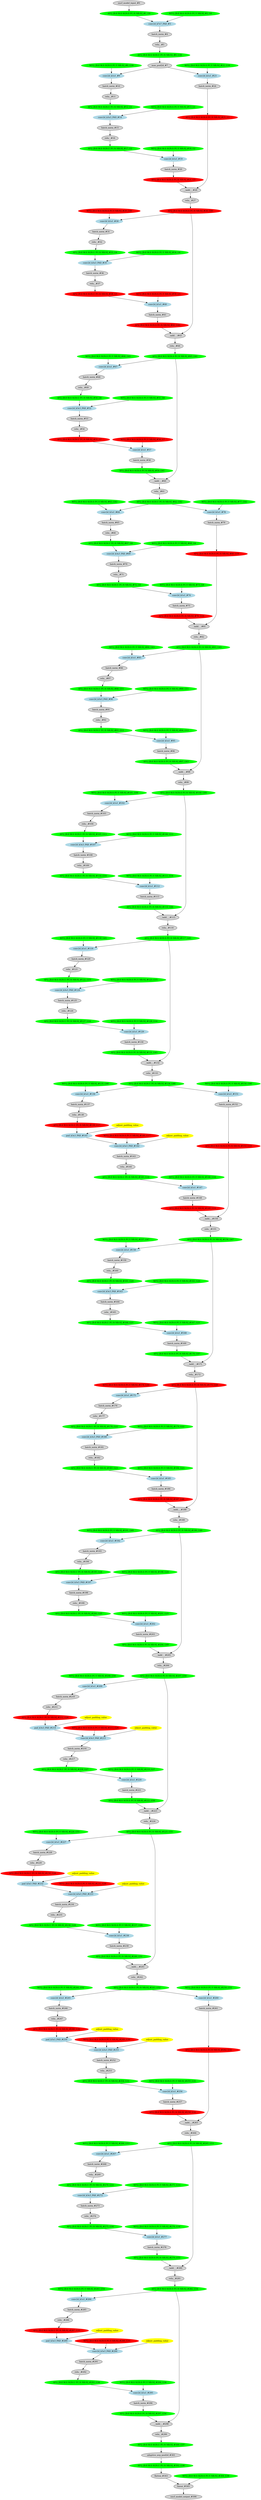 strict digraph  {
"0 /nncf_model_input_0" [id=0, label="nncf_model_input_#0", style=filled, type=nncf_model_input];
"1 SymmetricQuantizer/symmetric_quantize_0" [color=green, id=1, label="AFQ_[B:8 M:S SGN:S PC:N NR:N]_#1_G0", style=filled, type=symmetric_quantize];
"2 ResNet/NNCFConv2d[conv1]/ModuleDict[pre_ops]/UpdateWeight[0]/SymmetricQuantizer[op]/symmetric_quantize_0" [color=green, id=2, label="WFQ_[B:8 M:S SGN:S PC:Y NR:N]_#2_G0", style=filled, type=symmetric_quantize];
"3 ResNet/NNCFConv2d[conv1]/conv2d_0" [color=lightblue, id=3, label="conv2d_k7x7_PAD_#3", style=filled, type=conv2d];
"4 ResNet/NNCFBatchNorm2d[bn1]/batch_norm_0" [id=4, label="batch_norm_#4", style=filled, type=batch_norm];
"5 ResNet/ReLU[relu]/relu__0" [id=5, label="relu__#5", style=filled, type=relu_];
"6 ResNet/ReLU[relu]/SymmetricQuantizer/symmetric_quantize_0" [color=green, id=6, label="AFQ_[B:8 M:S SGN:U PC:N NR:N]_#6_G39", style=filled, type=symmetric_quantize];
"7 ResNet/MaxPool2d[maxpool]/max_pool2d_0" [id=7, label="max_pool2d_#7", style=filled, type=max_pool2d];
"8 ResNet/Sequential[layer1]/Bottleneck[0]/NNCFConv2d[conv1]/ModuleDict[pre_ops]/UpdateWeight[0]/SymmetricQuantizer[op]/symmetric_quantize_0" [color=green, id=8, label="WFQ_[B:8 M:S SGN:S PC:Y NR:N]_#8_G39", style=filled, type=symmetric_quantize];
"9 ResNet/Sequential[layer1]/Bottleneck[0]/NNCFConv2d[conv1]/conv2d_0" [color=lightblue, id=9, label="conv2d_k1x1_#9", style=filled, type=conv2d];
"10 ResNet/Sequential[layer1]/Bottleneck[0]/NNCFBatchNorm2d[bn1]/batch_norm_0" [id=10, label="batch_norm_#10", style=filled, type=batch_norm];
"11 ResNet/Sequential[layer1]/Bottleneck[0]/ReLU[relu]/relu__0" [id=11, label="relu__#11", style=filled, type=relu_];
"12 ResNet/Sequential[layer1]/Bottleneck[0]/ReLU[relu]/SymmetricQuantizer/symmetric_quantize_0" [color=green, id=12, label="AFQ_[B:8 M:S SGN:U PC:N NR:N]_#12_G1", style=filled, type=symmetric_quantize];
"13 ResNet/Sequential[layer1]/Bottleneck[0]/NNCFConv2d[conv2]/ModuleDict[pre_ops]/UpdateWeight[0]/SymmetricQuantizer[op]/symmetric_quantize_0" [color=green, id=13, label="WFQ_[B:8 M:S SGN:S PC:Y NR:N]_#13_G1", style=filled, type=symmetric_quantize];
"14 ResNet/Sequential[layer1]/Bottleneck[0]/NNCFConv2d[conv2]/conv2d_0" [color=lightblue, id=14, label="conv2d_k3x3_PAD_#14", style=filled, type=conv2d];
"15 ResNet/Sequential[layer1]/Bottleneck[0]/NNCFBatchNorm2d[bn2]/batch_norm_0" [id=15, label="batch_norm_#15", style=filled, type=batch_norm];
"16 ResNet/Sequential[layer1]/Bottleneck[0]/ReLU[relu]/relu__1" [id=16, label="relu__#16", style=filled, type=relu_];
"17 ResNet/Sequential[layer1]/Bottleneck[0]/ReLU[relu]/SymmetricQuantizer/symmetric_quantize_1" [color=green, id=17, label="AFQ_[B:8 M:S SGN:U PC:N NR:N]_#17_G2", style=filled, type=symmetric_quantize];
"18 ResNet/Sequential[layer1]/Bottleneck[0]/NNCFConv2d[conv3]/ModuleDict[pre_ops]/UpdateWeight[0]/SymmetricQuantizer[op]/symmetric_quantize_0" [color=green, id=18, label="WFQ_[B:8 M:S SGN:S PC:Y NR:N]_#18_G2", style=filled, type=symmetric_quantize];
"19 ResNet/Sequential[layer1]/Bottleneck[0]/NNCFConv2d[conv3]/conv2d_0" [color=lightblue, id=19, label="conv2d_k1x1_#19", style=filled, type=conv2d];
"20 ResNet/Sequential[layer1]/Bottleneck[0]/NNCFBatchNorm2d[bn3]/batch_norm_0" [id=20, label="batch_norm_#20", style=filled, type=batch_norm];
"21 ResNet/Sequential[layer1]/Bottleneck[0]/NNCFBatchNorm2d[bn3]/SymmetricQuantizer/symmetric_quantize_0" [color=red, id=21, label="AFQ_[B:4 M:S SGN:S PC:N NR:N]_#21_G3", style=filled, type=symmetric_quantize];
"22 ResNet/Sequential[layer1]/Bottleneck[0]/Sequential[downsample]/NNCFConv2d[0]/ModuleDict[pre_ops]/UpdateWeight[0]/SymmetricQuantizer[op]/symmetric_quantize_0" [color=green, id=22, label="WFQ_[B:8 M:S SGN:S PC:Y NR:N]_#22_G39", style=filled, type=symmetric_quantize];
"23 ResNet/Sequential[layer1]/Bottleneck[0]/Sequential[downsample]/NNCFConv2d[0]/conv2d_0" [color=lightblue, id=23, label="conv2d_k1x1_#23", style=filled, type=conv2d];
"24 ResNet/Sequential[layer1]/Bottleneck[0]/Sequential[downsample]/NNCFBatchNorm2d[1]/batch_norm_0" [id=24, label="batch_norm_#24", style=filled, type=batch_norm];
"25 ResNet/Sequential[layer1]/Bottleneck[0]/Sequential[downsample]/NNCFBatchNorm2d[1]/SymmetricQuantizer/symmetric_quantize_0" [color=red, id=25, label="AFQ_[B:4 M:S SGN:S PC:N NR:N]_#25_G3", style=filled, type=symmetric_quantize];
"26 ResNet/Sequential[layer1]/Bottleneck[0]/__iadd___0" [id=26, label="__iadd___#26", style=filled, type=__iadd__];
"27 ResNet/Sequential[layer1]/Bottleneck[0]/ReLU[relu]/relu__2" [id=27, label="relu__#27", style=filled, type=relu_];
"28 ResNet/Sequential[layer1]/Bottleneck[0]/ReLU[relu]/SymmetricQuantizer/symmetric_quantize_2" [color=red, id=28, label="AFQ_[B:4 M:S SGN:S PC:N NR:N]_#28_G40", style=filled, type=symmetric_quantize];
"29 ResNet/Sequential[layer1]/Bottleneck[1]/NNCFConv2d[conv1]/ModuleDict[pre_ops]/UpdateWeight[0]/SymmetricQuantizer[op]/symmetric_quantize_0" [color=red, id=29, label="WFQ_[B:4 M:S SGN:S PC:Y NR:N]_#29_G40", style=filled, type=symmetric_quantize];
"30 ResNet/Sequential[layer1]/Bottleneck[1]/NNCFConv2d[conv1]/conv2d_0" [color=lightblue, id=30, label="conv2d_k1x1_#30", style=filled, type=conv2d];
"31 ResNet/Sequential[layer1]/Bottleneck[1]/NNCFBatchNorm2d[bn1]/batch_norm_0" [id=31, label="batch_norm_#31", style=filled, type=batch_norm];
"32 ResNet/Sequential[layer1]/Bottleneck[1]/ReLU[relu]/relu__0" [id=32, label="relu__#32", style=filled, type=relu_];
"33 ResNet/Sequential[layer1]/Bottleneck[1]/ReLU[relu]/SymmetricQuantizer/symmetric_quantize_0" [color=green, id=33, label="AFQ_[B:8 M:S SGN:U PC:N NR:N]_#33_G4", style=filled, type=symmetric_quantize];
"34 ResNet/Sequential[layer1]/Bottleneck[1]/NNCFConv2d[conv2]/ModuleDict[pre_ops]/UpdateWeight[0]/SymmetricQuantizer[op]/symmetric_quantize_0" [color=green, id=34, label="WFQ_[B:8 M:S SGN:S PC:Y NR:N]_#34_G4", style=filled, type=symmetric_quantize];
"35 ResNet/Sequential[layer1]/Bottleneck[1]/NNCFConv2d[conv2]/conv2d_0" [color=lightblue, id=35, label="conv2d_k3x3_PAD_#35", style=filled, type=conv2d];
"36 ResNet/Sequential[layer1]/Bottleneck[1]/NNCFBatchNorm2d[bn2]/batch_norm_0" [id=36, label="batch_norm_#36", style=filled, type=batch_norm];
"37 ResNet/Sequential[layer1]/Bottleneck[1]/ReLU[relu]/relu__1" [id=37, label="relu__#37", style=filled, type=relu_];
"38 ResNet/Sequential[layer1]/Bottleneck[1]/ReLU[relu]/SymmetricQuantizer/symmetric_quantize_1" [color=red, id=38, label="AFQ_[B:4 M:S SGN:U PC:N NR:N]_#38_G5", style=filled, type=symmetric_quantize];
"39 ResNet/Sequential[layer1]/Bottleneck[1]/NNCFConv2d[conv3]/ModuleDict[pre_ops]/UpdateWeight[0]/SymmetricQuantizer[op]/symmetric_quantize_0" [color=red, id=39, label="WFQ_[B:4 M:S SGN:S PC:Y NR:N]_#39_G5", style=filled, type=symmetric_quantize];
"40 ResNet/Sequential[layer1]/Bottleneck[1]/NNCFConv2d[conv3]/conv2d_0" [color=lightblue, id=40, label="conv2d_k1x1_#40", style=filled, type=conv2d];
"41 ResNet/Sequential[layer1]/Bottleneck[1]/NNCFBatchNorm2d[bn3]/batch_norm_0" [id=41, label="batch_norm_#41", style=filled, type=batch_norm];
"42 ResNet/Sequential[layer1]/Bottleneck[1]/NNCFBatchNorm2d[bn3]/SymmetricQuantizer/symmetric_quantize_0" [color=red, id=42, label="AFQ_[B:4 M:S SGN:S PC:N NR:N]_#42_G40", style=filled, type=symmetric_quantize];
"43 ResNet/Sequential[layer1]/Bottleneck[1]/__iadd___0" [id=43, label="__iadd___#43", style=filled, type=__iadd__];
"44 ResNet/Sequential[layer1]/Bottleneck[1]/ReLU[relu]/relu__2" [id=44, label="relu__#44", style=filled, type=relu_];
"45 ResNet/Sequential[layer1]/Bottleneck[1]/ReLU[relu]/SymmetricQuantizer/symmetric_quantize_2" [color=green, id=45, label="AFQ_[B:8 M:S SGN:S PC:N NR:N]_#45_G41", style=filled, type=symmetric_quantize];
"46 ResNet/Sequential[layer1]/Bottleneck[2]/NNCFConv2d[conv1]/ModuleDict[pre_ops]/UpdateWeight[0]/SymmetricQuantizer[op]/symmetric_quantize_0" [color=green, id=46, label="WFQ_[B:8 M:S SGN:S PC:Y NR:N]_#46_G41", style=filled, type=symmetric_quantize];
"47 ResNet/Sequential[layer1]/Bottleneck[2]/NNCFConv2d[conv1]/conv2d_0" [color=lightblue, id=47, label="conv2d_k1x1_#47", style=filled, type=conv2d];
"48 ResNet/Sequential[layer1]/Bottleneck[2]/NNCFBatchNorm2d[bn1]/batch_norm_0" [id=48, label="batch_norm_#48", style=filled, type=batch_norm];
"49 ResNet/Sequential[layer1]/Bottleneck[2]/ReLU[relu]/relu__0" [id=49, label="relu__#49", style=filled, type=relu_];
"50 ResNet/Sequential[layer1]/Bottleneck[2]/ReLU[relu]/SymmetricQuantizer/symmetric_quantize_0" [color=green, id=50, label="AFQ_[B:8 M:S SGN:U PC:N NR:N]_#50_G6", style=filled, type=symmetric_quantize];
"51 ResNet/Sequential[layer1]/Bottleneck[2]/NNCFConv2d[conv2]/ModuleDict[pre_ops]/UpdateWeight[0]/SymmetricQuantizer[op]/symmetric_quantize_0" [color=green, id=51, label="WFQ_[B:8 M:S SGN:S PC:Y NR:N]_#51_G6", style=filled, type=symmetric_quantize];
"52 ResNet/Sequential[layer1]/Bottleneck[2]/NNCFConv2d[conv2]/conv2d_0" [color=lightblue, id=52, label="conv2d_k3x3_PAD_#52", style=filled, type=conv2d];
"53 ResNet/Sequential[layer1]/Bottleneck[2]/NNCFBatchNorm2d[bn2]/batch_norm_0" [id=53, label="batch_norm_#53", style=filled, type=batch_norm];
"54 ResNet/Sequential[layer1]/Bottleneck[2]/ReLU[relu]/relu__1" [id=54, label="relu__#54", style=filled, type=relu_];
"55 ResNet/Sequential[layer1]/Bottleneck[2]/ReLU[relu]/SymmetricQuantizer/symmetric_quantize_1" [color=red, id=55, label="AFQ_[B:4 M:S SGN:U PC:N NR:N]_#55_G7", style=filled, type=symmetric_quantize];
"56 ResNet/Sequential[layer1]/Bottleneck[2]/NNCFConv2d[conv3]/ModuleDict[pre_ops]/UpdateWeight[0]/SymmetricQuantizer[op]/symmetric_quantize_0" [color=red, id=56, label="WFQ_[B:4 M:S SGN:S PC:Y NR:N]_#56_G7", style=filled, type=symmetric_quantize];
"57 ResNet/Sequential[layer1]/Bottleneck[2]/NNCFConv2d[conv3]/conv2d_0" [color=lightblue, id=57, label="conv2d_k1x1_#57", style=filled, type=conv2d];
"58 ResNet/Sequential[layer1]/Bottleneck[2]/NNCFBatchNorm2d[bn3]/batch_norm_0" [id=58, label="batch_norm_#58", style=filled, type=batch_norm];
"59 ResNet/Sequential[layer1]/Bottleneck[2]/NNCFBatchNorm2d[bn3]/SymmetricQuantizer/symmetric_quantize_0" [color=green, id=59, label="AFQ_[B:8 M:S SGN:S PC:N NR:N]_#59_G41", style=filled, type=symmetric_quantize];
"60 ResNet/Sequential[layer1]/Bottleneck[2]/__iadd___0" [id=60, label="__iadd___#60", style=filled, type=__iadd__];
"61 ResNet/Sequential[layer1]/Bottleneck[2]/ReLU[relu]/relu__2" [id=61, label="relu__#61", style=filled, type=relu_];
"62 ResNet/Sequential[layer1]/Bottleneck[2]/ReLU[relu]/SymmetricQuantizer/symmetric_quantize_2" [color=green, id=62, label="AFQ_[B:8 M:S SGN:U PC:N NR:N]_#62_G42", style=filled, type=symmetric_quantize];
"63 ResNet/Sequential[layer2]/Bottleneck[0]/NNCFConv2d[conv1]/ModuleDict[pre_ops]/UpdateWeight[0]/SymmetricQuantizer[op]/symmetric_quantize_0" [color=green, id=63, label="WFQ_[B:8 M:S SGN:S PC:Y NR:N]_#63_G42", style=filled, type=symmetric_quantize];
"64 ResNet/Sequential[layer2]/Bottleneck[0]/NNCFConv2d[conv1]/conv2d_0" [color=lightblue, id=64, label="conv2d_k1x1_#64", style=filled, type=conv2d];
"65 ResNet/Sequential[layer2]/Bottleneck[0]/NNCFBatchNorm2d[bn1]/batch_norm_0" [id=65, label="batch_norm_#65", style=filled, type=batch_norm];
"66 ResNet/Sequential[layer2]/Bottleneck[0]/ReLU[relu]/relu__0" [id=66, label="relu__#66", style=filled, type=relu_];
"67 ResNet/Sequential[layer2]/Bottleneck[0]/ReLU[relu]/SymmetricQuantizer/symmetric_quantize_0" [color=green, id=67, label="AFQ_[B:8 M:S SGN:U PC:N NR:N]_#67_G8", style=filled, type=symmetric_quantize];
"68 ResNet/Sequential[layer2]/Bottleneck[0]/NNCFConv2d[conv2]/ModuleDict[pre_ops]/UpdateWeight[0]/SymmetricQuantizer[op]/symmetric_quantize_0" [color=green, id=68, label="WFQ_[B:8 M:S SGN:S PC:Y NR:N]_#68_G8", style=filled, type=symmetric_quantize];
"69 ResNet/Sequential[layer2]/Bottleneck[0]/NNCFConv2d[conv2]/conv2d_0" [color=lightblue, id=69, label="conv2d_k3x3_PAD_#69", style=filled, type=conv2d];
"70 ResNet/Sequential[layer2]/Bottleneck[0]/NNCFBatchNorm2d[bn2]/batch_norm_0" [id=70, label="batch_norm_#70", style=filled, type=batch_norm];
"71 ResNet/Sequential[layer2]/Bottleneck[0]/ReLU[relu]/relu__1" [id=71, label="relu__#71", style=filled, type=relu_];
"72 ResNet/Sequential[layer2]/Bottleneck[0]/ReLU[relu]/SymmetricQuantizer/symmetric_quantize_1" [color=green, id=72, label="AFQ_[B:8 M:S SGN:U PC:N NR:N]_#72_G9", style=filled, type=symmetric_quantize];
"73 ResNet/Sequential[layer2]/Bottleneck[0]/NNCFConv2d[conv3]/ModuleDict[pre_ops]/UpdateWeight[0]/SymmetricQuantizer[op]/symmetric_quantize_0" [color=green, id=73, label="WFQ_[B:8 M:S SGN:S PC:Y NR:N]_#73_G9", style=filled, type=symmetric_quantize];
"74 ResNet/Sequential[layer2]/Bottleneck[0]/NNCFConv2d[conv3]/conv2d_0" [color=lightblue, id=74, label="conv2d_k1x1_#74", style=filled, type=conv2d];
"75 ResNet/Sequential[layer2]/Bottleneck[0]/NNCFBatchNorm2d[bn3]/batch_norm_0" [id=75, label="batch_norm_#75", style=filled, type=batch_norm];
"76 ResNet/Sequential[layer2]/Bottleneck[0]/NNCFBatchNorm2d[bn3]/SymmetricQuantizer/symmetric_quantize_0" [color=red, id=76, label="AFQ_[B:4 M:S SGN:S PC:N NR:N]_#76_G10", style=filled, type=symmetric_quantize];
"77 ResNet/Sequential[layer2]/Bottleneck[0]/Sequential[downsample]/NNCFConv2d[0]/ModuleDict[pre_ops]/UpdateWeight[0]/SymmetricQuantizer[op]/symmetric_quantize_0" [color=green, id=77, label="WFQ_[B:8 M:S SGN:S PC:Y NR:N]_#77_G42", style=filled, type=symmetric_quantize];
"78 ResNet/Sequential[layer2]/Bottleneck[0]/Sequential[downsample]/NNCFConv2d[0]/conv2d_0" [color=lightblue, id=78, label="conv2d_k1x1_#78", style=filled, type=conv2d];
"79 ResNet/Sequential[layer2]/Bottleneck[0]/Sequential[downsample]/NNCFBatchNorm2d[1]/batch_norm_0" [id=79, label="batch_norm_#79", style=filled, type=batch_norm];
"80 ResNet/Sequential[layer2]/Bottleneck[0]/Sequential[downsample]/NNCFBatchNorm2d[1]/SymmetricQuantizer/symmetric_quantize_0" [color=red, id=80, label="AFQ_[B:4 M:S SGN:S PC:N NR:N]_#80_G10", style=filled, type=symmetric_quantize];
"81 ResNet/Sequential[layer2]/Bottleneck[0]/__iadd___0" [id=81, label="__iadd___#81", style=filled, type=__iadd__];
"82 ResNet/Sequential[layer2]/Bottleneck[0]/ReLU[relu]/relu__2" [id=82, label="relu__#82", style=filled, type=relu_];
"83 ResNet/Sequential[layer2]/Bottleneck[0]/ReLU[relu]/SymmetricQuantizer/symmetric_quantize_2" [color=green, id=83, label="AFQ_[B:8 M:S SGN:S PC:N NR:N]_#83_G43", style=filled, type=symmetric_quantize];
"84 ResNet/Sequential[layer2]/Bottleneck[1]/NNCFConv2d[conv1]/ModuleDict[pre_ops]/UpdateWeight[0]/SymmetricQuantizer[op]/symmetric_quantize_0" [color=green, id=84, label="WFQ_[B:8 M:S SGN:S PC:Y NR:N]_#84_G43", style=filled, type=symmetric_quantize];
"85 ResNet/Sequential[layer2]/Bottleneck[1]/NNCFConv2d[conv1]/conv2d_0" [color=lightblue, id=85, label="conv2d_k1x1_#85", style=filled, type=conv2d];
"86 ResNet/Sequential[layer2]/Bottleneck[1]/NNCFBatchNorm2d[bn1]/batch_norm_0" [id=86, label="batch_norm_#86", style=filled, type=batch_norm];
"87 ResNet/Sequential[layer2]/Bottleneck[1]/ReLU[relu]/relu__0" [id=87, label="relu__#87", style=filled, type=relu_];
"88 ResNet/Sequential[layer2]/Bottleneck[1]/ReLU[relu]/SymmetricQuantizer/symmetric_quantize_0" [color=green, id=88, label="AFQ_[B:8 M:S SGN:U PC:N NR:N]_#88_G11", style=filled, type=symmetric_quantize];
"89 ResNet/Sequential[layer2]/Bottleneck[1]/NNCFConv2d[conv2]/ModuleDict[pre_ops]/UpdateWeight[0]/SymmetricQuantizer[op]/symmetric_quantize_0" [color=green, id=89, label="WFQ_[B:8 M:S SGN:S PC:Y NR:N]_#89_G11", style=filled, type=symmetric_quantize];
"90 ResNet/Sequential[layer2]/Bottleneck[1]/NNCFConv2d[conv2]/conv2d_0" [color=lightblue, id=90, label="conv2d_k3x3_PAD_#90", style=filled, type=conv2d];
"91 ResNet/Sequential[layer2]/Bottleneck[1]/NNCFBatchNorm2d[bn2]/batch_norm_0" [id=91, label="batch_norm_#91", style=filled, type=batch_norm];
"92 ResNet/Sequential[layer2]/Bottleneck[1]/ReLU[relu]/relu__1" [id=92, label="relu__#92", style=filled, type=relu_];
"93 ResNet/Sequential[layer2]/Bottleneck[1]/ReLU[relu]/SymmetricQuantizer/symmetric_quantize_1" [color=green, id=93, label="AFQ_[B:8 M:S SGN:U PC:N NR:N]_#93_G12", style=filled, type=symmetric_quantize];
"94 ResNet/Sequential[layer2]/Bottleneck[1]/NNCFConv2d[conv3]/ModuleDict[pre_ops]/UpdateWeight[0]/SymmetricQuantizer[op]/symmetric_quantize_0" [color=green, id=94, label="WFQ_[B:8 M:S SGN:S PC:Y NR:N]_#94_G12", style=filled, type=symmetric_quantize];
"95 ResNet/Sequential[layer2]/Bottleneck[1]/NNCFConv2d[conv3]/conv2d_0" [color=lightblue, id=95, label="conv2d_k1x1_#95", style=filled, type=conv2d];
"96 ResNet/Sequential[layer2]/Bottleneck[1]/NNCFBatchNorm2d[bn3]/batch_norm_0" [id=96, label="batch_norm_#96", style=filled, type=batch_norm];
"97 ResNet/Sequential[layer2]/Bottleneck[1]/NNCFBatchNorm2d[bn3]/SymmetricQuantizer/symmetric_quantize_0" [color=green, id=97, label="AFQ_[B:8 M:S SGN:S PC:N NR:N]_#97_G43", style=filled, type=symmetric_quantize];
"98 ResNet/Sequential[layer2]/Bottleneck[1]/__iadd___0" [id=98, label="__iadd___#98", style=filled, type=__iadd__];
"99 ResNet/Sequential[layer2]/Bottleneck[1]/ReLU[relu]/relu__2" [id=99, label="relu__#99", style=filled, type=relu_];
"100 ResNet/Sequential[layer2]/Bottleneck[1]/ReLU[relu]/SymmetricQuantizer/symmetric_quantize_2" [color=green, id=100, label="AFQ_[B:8 M:S SGN:S PC:N NR:N]_#100_G44", style=filled, type=symmetric_quantize];
"101 ResNet/Sequential[layer2]/Bottleneck[2]/NNCFConv2d[conv1]/ModuleDict[pre_ops]/UpdateWeight[0]/SymmetricQuantizer[op]/symmetric_quantize_0" [color=green, id=101, label="WFQ_[B:8 M:S SGN:S PC:Y NR:N]_#101_G44", style=filled, type=symmetric_quantize];
"102 ResNet/Sequential[layer2]/Bottleneck[2]/NNCFConv2d[conv1]/conv2d_0" [color=lightblue, id=102, label="conv2d_k1x1_#102", style=filled, type=conv2d];
"103 ResNet/Sequential[layer2]/Bottleneck[2]/NNCFBatchNorm2d[bn1]/batch_norm_0" [id=103, label="batch_norm_#103", style=filled, type=batch_norm];
"104 ResNet/Sequential[layer2]/Bottleneck[2]/ReLU[relu]/relu__0" [id=104, label="relu__#104", style=filled, type=relu_];
"105 ResNet/Sequential[layer2]/Bottleneck[2]/ReLU[relu]/SymmetricQuantizer/symmetric_quantize_0" [color=green, id=105, label="AFQ_[B:8 M:S SGN:U PC:N NR:N]_#105_G13", style=filled, type=symmetric_quantize];
"106 ResNet/Sequential[layer2]/Bottleneck[2]/NNCFConv2d[conv2]/ModuleDict[pre_ops]/UpdateWeight[0]/SymmetricQuantizer[op]/symmetric_quantize_0" [color=green, id=106, label="WFQ_[B:8 M:S SGN:S PC:Y NR:N]_#106_G13", style=filled, type=symmetric_quantize];
"107 ResNet/Sequential[layer2]/Bottleneck[2]/NNCFConv2d[conv2]/conv2d_0" [color=lightblue, id=107, label="conv2d_k3x3_PAD_#107", style=filled, type=conv2d];
"108 ResNet/Sequential[layer2]/Bottleneck[2]/NNCFBatchNorm2d[bn2]/batch_norm_0" [id=108, label="batch_norm_#108", style=filled, type=batch_norm];
"109 ResNet/Sequential[layer2]/Bottleneck[2]/ReLU[relu]/relu__1" [id=109, label="relu__#109", style=filled, type=relu_];
"110 ResNet/Sequential[layer2]/Bottleneck[2]/ReLU[relu]/SymmetricQuantizer/symmetric_quantize_1" [color=green, id=110, label="AFQ_[B:8 M:S SGN:U PC:N NR:N]_#110_G14", style=filled, type=symmetric_quantize];
"111 ResNet/Sequential[layer2]/Bottleneck[2]/NNCFConv2d[conv3]/ModuleDict[pre_ops]/UpdateWeight[0]/SymmetricQuantizer[op]/symmetric_quantize_0" [color=green, id=111, label="WFQ_[B:8 M:S SGN:S PC:Y NR:N]_#111_G14", style=filled, type=symmetric_quantize];
"112 ResNet/Sequential[layer2]/Bottleneck[2]/NNCFConv2d[conv3]/conv2d_0" [color=lightblue, id=112, label="conv2d_k1x1_#112", style=filled, type=conv2d];
"113 ResNet/Sequential[layer2]/Bottleneck[2]/NNCFBatchNorm2d[bn3]/batch_norm_0" [id=113, label="batch_norm_#113", style=filled, type=batch_norm];
"114 ResNet/Sequential[layer2]/Bottleneck[2]/NNCFBatchNorm2d[bn3]/SymmetricQuantizer/symmetric_quantize_0" [color=green, id=114, label="AFQ_[B:8 M:S SGN:S PC:N NR:N]_#114_G44", style=filled, type=symmetric_quantize];
"115 ResNet/Sequential[layer2]/Bottleneck[2]/__iadd___0" [id=115, label="__iadd___#115", style=filled, type=__iadd__];
"116 ResNet/Sequential[layer2]/Bottleneck[2]/ReLU[relu]/relu__2" [id=116, label="relu__#116", style=filled, type=relu_];
"117 ResNet/Sequential[layer2]/Bottleneck[2]/ReLU[relu]/SymmetricQuantizer/symmetric_quantize_2" [color=green, id=117, label="AFQ_[B:8 M:S SGN:S PC:N NR:N]_#117_G45", style=filled, type=symmetric_quantize];
"118 ResNet/Sequential[layer2]/Bottleneck[3]/NNCFConv2d[conv1]/ModuleDict[pre_ops]/UpdateWeight[0]/SymmetricQuantizer[op]/symmetric_quantize_0" [color=green, id=118, label="WFQ_[B:8 M:S SGN:S PC:Y NR:N]_#118_G45", style=filled, type=symmetric_quantize];
"119 ResNet/Sequential[layer2]/Bottleneck[3]/NNCFConv2d[conv1]/conv2d_0" [color=lightblue, id=119, label="conv2d_k1x1_#119", style=filled, type=conv2d];
"120 ResNet/Sequential[layer2]/Bottleneck[3]/NNCFBatchNorm2d[bn1]/batch_norm_0" [id=120, label="batch_norm_#120", style=filled, type=batch_norm];
"121 ResNet/Sequential[layer2]/Bottleneck[3]/ReLU[relu]/relu__0" [id=121, label="relu__#121", style=filled, type=relu_];
"122 ResNet/Sequential[layer2]/Bottleneck[3]/ReLU[relu]/SymmetricQuantizer/symmetric_quantize_0" [color=green, id=122, label="AFQ_[B:8 M:S SGN:U PC:N NR:N]_#122_G15", style=filled, type=symmetric_quantize];
"123 ResNet/Sequential[layer2]/Bottleneck[3]/NNCFConv2d[conv2]/ModuleDict[pre_ops]/UpdateWeight[0]/SymmetricQuantizer[op]/symmetric_quantize_0" [color=green, id=123, label="WFQ_[B:8 M:S SGN:S PC:Y NR:N]_#123_G15", style=filled, type=symmetric_quantize];
"124 ResNet/Sequential[layer2]/Bottleneck[3]/NNCFConv2d[conv2]/conv2d_0" [color=lightblue, id=124, label="conv2d_k3x3_PAD_#124", style=filled, type=conv2d];
"125 ResNet/Sequential[layer2]/Bottleneck[3]/NNCFBatchNorm2d[bn2]/batch_norm_0" [id=125, label="batch_norm_#125", style=filled, type=batch_norm];
"126 ResNet/Sequential[layer2]/Bottleneck[3]/ReLU[relu]/relu__1" [id=126, label="relu__#126", style=filled, type=relu_];
"127 ResNet/Sequential[layer2]/Bottleneck[3]/ReLU[relu]/SymmetricQuantizer/symmetric_quantize_1" [color=green, id=127, label="AFQ_[B:8 M:S SGN:U PC:N NR:N]_#127_G16", style=filled, type=symmetric_quantize];
"128 ResNet/Sequential[layer2]/Bottleneck[3]/NNCFConv2d[conv3]/ModuleDict[pre_ops]/UpdateWeight[0]/SymmetricQuantizer[op]/symmetric_quantize_0" [color=green, id=128, label="WFQ_[B:8 M:S SGN:S PC:Y NR:N]_#128_G16", style=filled, type=symmetric_quantize];
"129 ResNet/Sequential[layer2]/Bottleneck[3]/NNCFConv2d[conv3]/conv2d_0" [color=lightblue, id=129, label="conv2d_k1x1_#129", style=filled, type=conv2d];
"130 ResNet/Sequential[layer2]/Bottleneck[3]/NNCFBatchNorm2d[bn3]/batch_norm_0" [id=130, label="batch_norm_#130", style=filled, type=batch_norm];
"131 ResNet/Sequential[layer2]/Bottleneck[3]/NNCFBatchNorm2d[bn3]/SymmetricQuantizer/symmetric_quantize_0" [color=green, id=131, label="AFQ_[B:8 M:S SGN:S PC:N NR:N]_#131_G45", style=filled, type=symmetric_quantize];
"132 ResNet/Sequential[layer2]/Bottleneck[3]/__iadd___0" [id=132, label="__iadd___#132", style=filled, type=__iadd__];
"133 ResNet/Sequential[layer2]/Bottleneck[3]/ReLU[relu]/relu__2" [id=133, label="relu__#133", style=filled, type=relu_];
"134 ResNet/Sequential[layer2]/Bottleneck[3]/ReLU[relu]/SymmetricQuantizer/symmetric_quantize_2" [color=green, id=134, label="AFQ_[B:8 M:S SGN:U PC:N NR:N]_#134_G46", style=filled, type=symmetric_quantize];
"135 ResNet/Sequential[layer3]/Bottleneck[0]/NNCFConv2d[conv1]/ModuleDict[pre_ops]/UpdateWeight[0]/SymmetricQuantizer[op]/symmetric_quantize_0" [color=green, id=135, label="WFQ_[B:8 M:S SGN:S PC:Y NR:N]_#135_G46", style=filled, type=symmetric_quantize];
"136 ResNet/Sequential[layer3]/Bottleneck[0]/NNCFConv2d[conv1]/conv2d_0" [color=lightblue, id=136, label="conv2d_k1x1_#136", style=filled, type=conv2d];
"137 ResNet/Sequential[layer3]/Bottleneck[0]/NNCFBatchNorm2d[bn1]/batch_norm_0" [id=137, label="batch_norm_#137", style=filled, type=batch_norm];
"138 ResNet/Sequential[layer3]/Bottleneck[0]/ReLU[relu]/relu__0" [id=138, label="relu__#138", style=filled, type=relu_];
"139 ResNet/Sequential[layer3]/Bottleneck[0]/ReLU[relu]/SymmetricQuantizer/symmetric_quantize_0" [color=red, id=139, label="AFQ_[B:4 M:S SGN:U PC:N NR:N]_#139_G17", style=filled, type=symmetric_quantize];
"140 ResNet/Sequential[layer3]/Bottleneck[0]/NNCFConv2d[conv2]/ModuleDict[pre_ops]/UpdateWeight[1]/SymmetricQuantizer[op]/symmetric_quantize_0" [color=red, id=140, label="WFQ_[B:4 M:S SGN:S PC:Y NR:N]_#140_G17", style=filled, type=symmetric_quantize];
"141 ResNet/Sequential[layer3]/Bottleneck[0]/NNCFConv2d[conv2]/pad_0" [color=lightblue, id=141, label="pad_k3x3_PAD_#141", style=filled, type=pad];
"141 ResNet/Sequential[layer3]/Bottleneck[0]/NNCFConv2d[conv2]/pad_0_apad" [color=yellow, label=adjust_padding_value, style=filled, type=""];
"142 ResNet/Sequential[layer3]/Bottleneck[0]/NNCFConv2d[conv2]/conv2d_0" [color=lightblue, id=142, label="conv2d_k3x3_PAD_#142", style=filled, type=conv2d];
"142 ResNet/Sequential[layer3]/Bottleneck[0]/NNCFConv2d[conv2]/conv2d_0_apad" [color=yellow, label=adjust_padding_value, style=filled, type=""];
"143 ResNet/Sequential[layer3]/Bottleneck[0]/NNCFBatchNorm2d[bn2]/batch_norm_0" [id=143, label="batch_norm_#143", style=filled, type=batch_norm];
"144 ResNet/Sequential[layer3]/Bottleneck[0]/ReLU[relu]/relu__1" [id=144, label="relu__#144", style=filled, type=relu_];
"145 ResNet/Sequential[layer3]/Bottleneck[0]/ReLU[relu]/SymmetricQuantizer/symmetric_quantize_1" [color=green, id=145, label="AFQ_[B:8 M:S SGN:U PC:N NR:N]_#145_G18", style=filled, type=symmetric_quantize];
"146 ResNet/Sequential[layer3]/Bottleneck[0]/NNCFConv2d[conv3]/ModuleDict[pre_ops]/UpdateWeight[0]/SymmetricQuantizer[op]/symmetric_quantize_0" [color=green, id=146, label="WFQ_[B:8 M:S SGN:S PC:Y NR:N]_#146_G18", style=filled, type=symmetric_quantize];
"147 ResNet/Sequential[layer3]/Bottleneck[0]/NNCFConv2d[conv3]/conv2d_0" [color=lightblue, id=147, label="conv2d_k1x1_#147", style=filled, type=conv2d];
"148 ResNet/Sequential[layer3]/Bottleneck[0]/NNCFBatchNorm2d[bn3]/batch_norm_0" [id=148, label="batch_norm_#148", style=filled, type=batch_norm];
"149 ResNet/Sequential[layer3]/Bottleneck[0]/NNCFBatchNorm2d[bn3]/SymmetricQuantizer/symmetric_quantize_0" [color=red, id=149, label="AFQ_[B:4 M:S SGN:S PC:N NR:N]_#149_G19", style=filled, type=symmetric_quantize];
"150 ResNet/Sequential[layer3]/Bottleneck[0]/Sequential[downsample]/NNCFConv2d[0]/ModuleDict[pre_ops]/UpdateWeight[0]/SymmetricQuantizer[op]/symmetric_quantize_0" [color=green, id=150, label="WFQ_[B:8 M:S SGN:S PC:Y NR:N]_#150_G46", style=filled, type=symmetric_quantize];
"151 ResNet/Sequential[layer3]/Bottleneck[0]/Sequential[downsample]/NNCFConv2d[0]/conv2d_0" [color=lightblue, id=151, label="conv2d_k1x1_#151", style=filled, type=conv2d];
"152 ResNet/Sequential[layer3]/Bottleneck[0]/Sequential[downsample]/NNCFBatchNorm2d[1]/batch_norm_0" [id=152, label="batch_norm_#152", style=filled, type=batch_norm];
"153 ResNet/Sequential[layer3]/Bottleneck[0]/Sequential[downsample]/NNCFBatchNorm2d[1]/SymmetricQuantizer/symmetric_quantize_0" [color=red, id=153, label="AFQ_[B:4 M:S SGN:S PC:N NR:N]_#153_G19", style=filled, type=symmetric_quantize];
"154 ResNet/Sequential[layer3]/Bottleneck[0]/__iadd___0" [id=154, label="__iadd___#154", style=filled, type=__iadd__];
"155 ResNet/Sequential[layer3]/Bottleneck[0]/ReLU[relu]/relu__2" [id=155, label="relu__#155", style=filled, type=relu_];
"156 ResNet/Sequential[layer3]/Bottleneck[0]/ReLU[relu]/SymmetricQuantizer/symmetric_quantize_2" [color=green, id=156, label="AFQ_[B:8 M:S SGN:S PC:N NR:N]_#156_G47", style=filled, type=symmetric_quantize];
"157 ResNet/Sequential[layer3]/Bottleneck[1]/NNCFConv2d[conv1]/ModuleDict[pre_ops]/UpdateWeight[0]/SymmetricQuantizer[op]/symmetric_quantize_0" [color=green, id=157, label="WFQ_[B:8 M:S SGN:S PC:Y NR:N]_#157_G47", style=filled, type=symmetric_quantize];
"158 ResNet/Sequential[layer3]/Bottleneck[1]/NNCFConv2d[conv1]/conv2d_0" [color=lightblue, id=158, label="conv2d_k1x1_#158", style=filled, type=conv2d];
"159 ResNet/Sequential[layer3]/Bottleneck[1]/NNCFBatchNorm2d[bn1]/batch_norm_0" [id=159, label="batch_norm_#159", style=filled, type=batch_norm];
"160 ResNet/Sequential[layer3]/Bottleneck[1]/ReLU[relu]/relu__0" [id=160, label="relu__#160", style=filled, type=relu_];
"161 ResNet/Sequential[layer3]/Bottleneck[1]/ReLU[relu]/SymmetricQuantizer/symmetric_quantize_0" [color=green, id=161, label="AFQ_[B:8 M:S SGN:U PC:N NR:N]_#161_G20", style=filled, type=symmetric_quantize];
"162 ResNet/Sequential[layer3]/Bottleneck[1]/NNCFConv2d[conv2]/ModuleDict[pre_ops]/UpdateWeight[0]/SymmetricQuantizer[op]/symmetric_quantize_0" [color=green, id=162, label="WFQ_[B:8 M:S SGN:S PC:Y NR:N]_#162_G20", style=filled, type=symmetric_quantize];
"163 ResNet/Sequential[layer3]/Bottleneck[1]/NNCFConv2d[conv2]/conv2d_0" [color=lightblue, id=163, label="conv2d_k3x3_PAD_#163", style=filled, type=conv2d];
"164 ResNet/Sequential[layer3]/Bottleneck[1]/NNCFBatchNorm2d[bn2]/batch_norm_0" [id=164, label="batch_norm_#164", style=filled, type=batch_norm];
"165 ResNet/Sequential[layer3]/Bottleneck[1]/ReLU[relu]/relu__1" [id=165, label="relu__#165", style=filled, type=relu_];
"166 ResNet/Sequential[layer3]/Bottleneck[1]/ReLU[relu]/SymmetricQuantizer/symmetric_quantize_1" [color=green, id=166, label="AFQ_[B:8 M:S SGN:U PC:N NR:N]_#166_G21", style=filled, type=symmetric_quantize];
"167 ResNet/Sequential[layer3]/Bottleneck[1]/NNCFConv2d[conv3]/ModuleDict[pre_ops]/UpdateWeight[0]/SymmetricQuantizer[op]/symmetric_quantize_0" [color=green, id=167, label="WFQ_[B:8 M:S SGN:S PC:Y NR:N]_#167_G21", style=filled, type=symmetric_quantize];
"168 ResNet/Sequential[layer3]/Bottleneck[1]/NNCFConv2d[conv3]/conv2d_0" [color=lightblue, id=168, label="conv2d_k1x1_#168", style=filled, type=conv2d];
"169 ResNet/Sequential[layer3]/Bottleneck[1]/NNCFBatchNorm2d[bn3]/batch_norm_0" [id=169, label="batch_norm_#169", style=filled, type=batch_norm];
"170 ResNet/Sequential[layer3]/Bottleneck[1]/NNCFBatchNorm2d[bn3]/SymmetricQuantizer/symmetric_quantize_0" [color=green, id=170, label="AFQ_[B:8 M:S SGN:S PC:N NR:N]_#170_G47", style=filled, type=symmetric_quantize];
"171 ResNet/Sequential[layer3]/Bottleneck[1]/__iadd___0" [id=171, label="__iadd___#171", style=filled, type=__iadd__];
"172 ResNet/Sequential[layer3]/Bottleneck[1]/ReLU[relu]/relu__2" [id=172, label="relu__#172", style=filled, type=relu_];
"173 ResNet/Sequential[layer3]/Bottleneck[1]/ReLU[relu]/SymmetricQuantizer/symmetric_quantize_2" [color=red, id=173, label="AFQ_[B:4 M:S SGN:S PC:N NR:N]_#173_G48", style=filled, type=symmetric_quantize];
"174 ResNet/Sequential[layer3]/Bottleneck[2]/NNCFConv2d[conv1]/ModuleDict[pre_ops]/UpdateWeight[0]/SymmetricQuantizer[op]/symmetric_quantize_0" [color=red, id=174, label="WFQ_[B:4 M:S SGN:S PC:Y NR:N]_#174_G48", style=filled, type=symmetric_quantize];
"175 ResNet/Sequential[layer3]/Bottleneck[2]/NNCFConv2d[conv1]/conv2d_0" [color=lightblue, id=175, label="conv2d_k1x1_#175", style=filled, type=conv2d];
"176 ResNet/Sequential[layer3]/Bottleneck[2]/NNCFBatchNorm2d[bn1]/batch_norm_0" [id=176, label="batch_norm_#176", style=filled, type=batch_norm];
"177 ResNet/Sequential[layer3]/Bottleneck[2]/ReLU[relu]/relu__0" [id=177, label="relu__#177", style=filled, type=relu_];
"178 ResNet/Sequential[layer3]/Bottleneck[2]/ReLU[relu]/SymmetricQuantizer/symmetric_quantize_0" [color=green, id=178, label="AFQ_[B:8 M:S SGN:U PC:N NR:N]_#178_G22", style=filled, type=symmetric_quantize];
"179 ResNet/Sequential[layer3]/Bottleneck[2]/NNCFConv2d[conv2]/ModuleDict[pre_ops]/UpdateWeight[0]/SymmetricQuantizer[op]/symmetric_quantize_0" [color=green, id=179, label="WFQ_[B:8 M:S SGN:S PC:Y NR:N]_#179_G22", style=filled, type=symmetric_quantize];
"180 ResNet/Sequential[layer3]/Bottleneck[2]/NNCFConv2d[conv2]/conv2d_0" [color=lightblue, id=180, label="conv2d_k3x3_PAD_#180", style=filled, type=conv2d];
"181 ResNet/Sequential[layer3]/Bottleneck[2]/NNCFBatchNorm2d[bn2]/batch_norm_0" [id=181, label="batch_norm_#181", style=filled, type=batch_norm];
"182 ResNet/Sequential[layer3]/Bottleneck[2]/ReLU[relu]/relu__1" [id=182, label="relu__#182", style=filled, type=relu_];
"183 ResNet/Sequential[layer3]/Bottleneck[2]/ReLU[relu]/SymmetricQuantizer/symmetric_quantize_1" [color=green, id=183, label="AFQ_[B:8 M:S SGN:U PC:N NR:N]_#183_G23", style=filled, type=symmetric_quantize];
"184 ResNet/Sequential[layer3]/Bottleneck[2]/NNCFConv2d[conv3]/ModuleDict[pre_ops]/UpdateWeight[0]/SymmetricQuantizer[op]/symmetric_quantize_0" [color=green, id=184, label="WFQ_[B:8 M:S SGN:S PC:Y NR:N]_#184_G23", style=filled, type=symmetric_quantize];
"185 ResNet/Sequential[layer3]/Bottleneck[2]/NNCFConv2d[conv3]/conv2d_0" [color=lightblue, id=185, label="conv2d_k1x1_#185", style=filled, type=conv2d];
"186 ResNet/Sequential[layer3]/Bottleneck[2]/NNCFBatchNorm2d[bn3]/batch_norm_0" [id=186, label="batch_norm_#186", style=filled, type=batch_norm];
"187 ResNet/Sequential[layer3]/Bottleneck[2]/NNCFBatchNorm2d[bn3]/SymmetricQuantizer/symmetric_quantize_0" [color=red, id=187, label="AFQ_[B:4 M:S SGN:S PC:N NR:N]_#187_G48", style=filled, type=symmetric_quantize];
"188 ResNet/Sequential[layer3]/Bottleneck[2]/__iadd___0" [id=188, label="__iadd___#188", style=filled, type=__iadd__];
"189 ResNet/Sequential[layer3]/Bottleneck[2]/ReLU[relu]/relu__2" [id=189, label="relu__#189", style=filled, type=relu_];
"190 ResNet/Sequential[layer3]/Bottleneck[2]/ReLU[relu]/SymmetricQuantizer/symmetric_quantize_2" [color=green, id=190, label="AFQ_[B:8 M:S SGN:S PC:N NR:N]_#190_G49", style=filled, type=symmetric_quantize];
"191 ResNet/Sequential[layer3]/Bottleneck[3]/NNCFConv2d[conv1]/ModuleDict[pre_ops]/UpdateWeight[0]/SymmetricQuantizer[op]/symmetric_quantize_0" [color=green, id=191, label="WFQ_[B:8 M:S SGN:S PC:Y NR:N]_#191_G49", style=filled, type=symmetric_quantize];
"192 ResNet/Sequential[layer3]/Bottleneck[3]/NNCFConv2d[conv1]/conv2d_0" [color=lightblue, id=192, label="conv2d_k1x1_#192", style=filled, type=conv2d];
"193 ResNet/Sequential[layer3]/Bottleneck[3]/NNCFBatchNorm2d[bn1]/batch_norm_0" [id=193, label="batch_norm_#193", style=filled, type=batch_norm];
"194 ResNet/Sequential[layer3]/Bottleneck[3]/ReLU[relu]/relu__0" [id=194, label="relu__#194", style=filled, type=relu_];
"195 ResNet/Sequential[layer3]/Bottleneck[3]/ReLU[relu]/SymmetricQuantizer/symmetric_quantize_0" [color=green, id=195, label="AFQ_[B:8 M:S SGN:U PC:N NR:N]_#195_G24", style=filled, type=symmetric_quantize];
"196 ResNet/Sequential[layer3]/Bottleneck[3]/NNCFConv2d[conv2]/ModuleDict[pre_ops]/UpdateWeight[0]/SymmetricQuantizer[op]/symmetric_quantize_0" [color=green, id=196, label="WFQ_[B:8 M:S SGN:S PC:Y NR:N]_#196_G24", style=filled, type=symmetric_quantize];
"197 ResNet/Sequential[layer3]/Bottleneck[3]/NNCFConv2d[conv2]/conv2d_0" [color=lightblue, id=197, label="conv2d_k3x3_PAD_#197", style=filled, type=conv2d];
"198 ResNet/Sequential[layer3]/Bottleneck[3]/NNCFBatchNorm2d[bn2]/batch_norm_0" [id=198, label="batch_norm_#198", style=filled, type=batch_norm];
"199 ResNet/Sequential[layer3]/Bottleneck[3]/ReLU[relu]/relu__1" [id=199, label="relu__#199", style=filled, type=relu_];
"200 ResNet/Sequential[layer3]/Bottleneck[3]/ReLU[relu]/SymmetricQuantizer/symmetric_quantize_1" [color=green, id=200, label="AFQ_[B:8 M:S SGN:U PC:N NR:N]_#200_G25", style=filled, type=symmetric_quantize];
"201 ResNet/Sequential[layer3]/Bottleneck[3]/NNCFConv2d[conv3]/ModuleDict[pre_ops]/UpdateWeight[0]/SymmetricQuantizer[op]/symmetric_quantize_0" [color=green, id=201, label="WFQ_[B:8 M:S SGN:S PC:Y NR:N]_#201_G25", style=filled, type=symmetric_quantize];
"202 ResNet/Sequential[layer3]/Bottleneck[3]/NNCFConv2d[conv3]/conv2d_0" [color=lightblue, id=202, label="conv2d_k1x1_#202", style=filled, type=conv2d];
"203 ResNet/Sequential[layer3]/Bottleneck[3]/NNCFBatchNorm2d[bn3]/batch_norm_0" [id=203, label="batch_norm_#203", style=filled, type=batch_norm];
"204 ResNet/Sequential[layer3]/Bottleneck[3]/NNCFBatchNorm2d[bn3]/SymmetricQuantizer/symmetric_quantize_0" [color=green, id=204, label="AFQ_[B:8 M:S SGN:S PC:N NR:N]_#204_G49", style=filled, type=symmetric_quantize];
"205 ResNet/Sequential[layer3]/Bottleneck[3]/__iadd___0" [id=205, label="__iadd___#205", style=filled, type=__iadd__];
"206 ResNet/Sequential[layer3]/Bottleneck[3]/ReLU[relu]/relu__2" [id=206, label="relu__#206", style=filled, type=relu_];
"207 ResNet/Sequential[layer3]/Bottleneck[3]/ReLU[relu]/SymmetricQuantizer/symmetric_quantize_2" [color=green, id=207, label="AFQ_[B:8 M:S SGN:S PC:N NR:N]_#207_G50", style=filled, type=symmetric_quantize];
"208 ResNet/Sequential[layer3]/Bottleneck[4]/NNCFConv2d[conv1]/ModuleDict[pre_ops]/UpdateWeight[0]/SymmetricQuantizer[op]/symmetric_quantize_0" [color=green, id=208, label="WFQ_[B:8 M:S SGN:S PC:Y NR:N]_#208_G50", style=filled, type=symmetric_quantize];
"209 ResNet/Sequential[layer3]/Bottleneck[4]/NNCFConv2d[conv1]/conv2d_0" [color=lightblue, id=209, label="conv2d_k1x1_#209", style=filled, type=conv2d];
"210 ResNet/Sequential[layer3]/Bottleneck[4]/NNCFBatchNorm2d[bn1]/batch_norm_0" [id=210, label="batch_norm_#210", style=filled, type=batch_norm];
"211 ResNet/Sequential[layer3]/Bottleneck[4]/ReLU[relu]/relu__0" [id=211, label="relu__#211", style=filled, type=relu_];
"212 ResNet/Sequential[layer3]/Bottleneck[4]/ReLU[relu]/SymmetricQuantizer/symmetric_quantize_0" [color=red, id=212, label="AFQ_[B:4 M:S SGN:U PC:N NR:N]_#212_G26", style=filled, type=symmetric_quantize];
"213 ResNet/Sequential[layer3]/Bottleneck[4]/NNCFConv2d[conv2]/ModuleDict[pre_ops]/UpdateWeight[1]/SymmetricQuantizer[op]/symmetric_quantize_0" [color=red, id=213, label="WFQ_[B:4 M:S SGN:S PC:Y NR:N]_#213_G26", style=filled, type=symmetric_quantize];
"214 ResNet/Sequential[layer3]/Bottleneck[4]/NNCFConv2d[conv2]/pad_0" [color=lightblue, id=214, label="pad_k3x3_PAD_#214", style=filled, type=pad];
"214 ResNet/Sequential[layer3]/Bottleneck[4]/NNCFConv2d[conv2]/pad_0_apad" [color=yellow, label=adjust_padding_value, style=filled, type=""];
"215 ResNet/Sequential[layer3]/Bottleneck[4]/NNCFConv2d[conv2]/conv2d_0" [color=lightblue, id=215, label="conv2d_k3x3_PAD_#215", style=filled, type=conv2d];
"215 ResNet/Sequential[layer3]/Bottleneck[4]/NNCFConv2d[conv2]/conv2d_0_apad" [color=yellow, label=adjust_padding_value, style=filled, type=""];
"216 ResNet/Sequential[layer3]/Bottleneck[4]/NNCFBatchNorm2d[bn2]/batch_norm_0" [id=216, label="batch_norm_#216", style=filled, type=batch_norm];
"217 ResNet/Sequential[layer3]/Bottleneck[4]/ReLU[relu]/relu__1" [id=217, label="relu__#217", style=filled, type=relu_];
"218 ResNet/Sequential[layer3]/Bottleneck[4]/ReLU[relu]/SymmetricQuantizer/symmetric_quantize_1" [color=green, id=218, label="AFQ_[B:8 M:S SGN:U PC:N NR:N]_#218_G27", style=filled, type=symmetric_quantize];
"219 ResNet/Sequential[layer3]/Bottleneck[4]/NNCFConv2d[conv3]/ModuleDict[pre_ops]/UpdateWeight[0]/SymmetricQuantizer[op]/symmetric_quantize_0" [color=green, id=219, label="WFQ_[B:8 M:S SGN:S PC:Y NR:N]_#219_G27", style=filled, type=symmetric_quantize];
"220 ResNet/Sequential[layer3]/Bottleneck[4]/NNCFConv2d[conv3]/conv2d_0" [color=lightblue, id=220, label="conv2d_k1x1_#220", style=filled, type=conv2d];
"221 ResNet/Sequential[layer3]/Bottleneck[4]/NNCFBatchNorm2d[bn3]/batch_norm_0" [id=221, label="batch_norm_#221", style=filled, type=batch_norm];
"222 ResNet/Sequential[layer3]/Bottleneck[4]/NNCFBatchNorm2d[bn3]/SymmetricQuantizer/symmetric_quantize_0" [color=green, id=222, label="AFQ_[B:8 M:S SGN:S PC:N NR:N]_#222_G50", style=filled, type=symmetric_quantize];
"223 ResNet/Sequential[layer3]/Bottleneck[4]/__iadd___0" [id=223, label="__iadd___#223", style=filled, type=__iadd__];
"224 ResNet/Sequential[layer3]/Bottleneck[4]/ReLU[relu]/relu__2" [id=224, label="relu__#224", style=filled, type=relu_];
"225 ResNet/Sequential[layer3]/Bottleneck[4]/ReLU[relu]/SymmetricQuantizer/symmetric_quantize_2" [color=green, id=225, label="AFQ_[B:8 M:S SGN:S PC:N NR:N]_#225_G51", style=filled, type=symmetric_quantize];
"226 ResNet/Sequential[layer3]/Bottleneck[5]/NNCFConv2d[conv1]/ModuleDict[pre_ops]/UpdateWeight[0]/SymmetricQuantizer[op]/symmetric_quantize_0" [color=green, id=226, label="WFQ_[B:8 M:S SGN:S PC:Y NR:N]_#226_G51", style=filled, type=symmetric_quantize];
"227 ResNet/Sequential[layer3]/Bottleneck[5]/NNCFConv2d[conv1]/conv2d_0" [color=lightblue, id=227, label="conv2d_k1x1_#227", style=filled, type=conv2d];
"228 ResNet/Sequential[layer3]/Bottleneck[5]/NNCFBatchNorm2d[bn1]/batch_norm_0" [id=228, label="batch_norm_#228", style=filled, type=batch_norm];
"229 ResNet/Sequential[layer3]/Bottleneck[5]/ReLU[relu]/relu__0" [id=229, label="relu__#229", style=filled, type=relu_];
"230 ResNet/Sequential[layer3]/Bottleneck[5]/ReLU[relu]/SymmetricQuantizer/symmetric_quantize_0" [color=red, id=230, label="AFQ_[B:4 M:S SGN:U PC:N NR:N]_#230_G28", style=filled, type=symmetric_quantize];
"231 ResNet/Sequential[layer3]/Bottleneck[5]/NNCFConv2d[conv2]/ModuleDict[pre_ops]/UpdateWeight[1]/SymmetricQuantizer[op]/symmetric_quantize_0" [color=red, id=231, label="WFQ_[B:4 M:S SGN:S PC:Y NR:N]_#231_G28", style=filled, type=symmetric_quantize];
"232 ResNet/Sequential[layer3]/Bottleneck[5]/NNCFConv2d[conv2]/pad_0" [color=lightblue, id=232, label="pad_k3x3_PAD_#232", style=filled, type=pad];
"232 ResNet/Sequential[layer3]/Bottleneck[5]/NNCFConv2d[conv2]/pad_0_apad" [color=yellow, label=adjust_padding_value, style=filled, type=""];
"233 ResNet/Sequential[layer3]/Bottleneck[5]/NNCFConv2d[conv2]/conv2d_0" [color=lightblue, id=233, label="conv2d_k3x3_PAD_#233", style=filled, type=conv2d];
"233 ResNet/Sequential[layer3]/Bottleneck[5]/NNCFConv2d[conv2]/conv2d_0_apad" [color=yellow, label=adjust_padding_value, style=filled, type=""];
"234 ResNet/Sequential[layer3]/Bottleneck[5]/NNCFBatchNorm2d[bn2]/batch_norm_0" [id=234, label="batch_norm_#234", style=filled, type=batch_norm];
"235 ResNet/Sequential[layer3]/Bottleneck[5]/ReLU[relu]/relu__1" [id=235, label="relu__#235", style=filled, type=relu_];
"236 ResNet/Sequential[layer3]/Bottleneck[5]/ReLU[relu]/SymmetricQuantizer/symmetric_quantize_1" [color=green, id=236, label="AFQ_[B:8 M:S SGN:U PC:N NR:N]_#236_G29", style=filled, type=symmetric_quantize];
"237 ResNet/Sequential[layer3]/Bottleneck[5]/NNCFConv2d[conv3]/ModuleDict[pre_ops]/UpdateWeight[0]/SymmetricQuantizer[op]/symmetric_quantize_0" [color=green, id=237, label="WFQ_[B:8 M:S SGN:S PC:Y NR:N]_#237_G29", style=filled, type=symmetric_quantize];
"238 ResNet/Sequential[layer3]/Bottleneck[5]/NNCFConv2d[conv3]/conv2d_0" [color=lightblue, id=238, label="conv2d_k1x1_#238", style=filled, type=conv2d];
"239 ResNet/Sequential[layer3]/Bottleneck[5]/NNCFBatchNorm2d[bn3]/batch_norm_0" [id=239, label="batch_norm_#239", style=filled, type=batch_norm];
"240 ResNet/Sequential[layer3]/Bottleneck[5]/NNCFBatchNorm2d[bn3]/SymmetricQuantizer/symmetric_quantize_0" [color=green, id=240, label="AFQ_[B:8 M:S SGN:S PC:N NR:N]_#240_G51", style=filled, type=symmetric_quantize];
"241 ResNet/Sequential[layer3]/Bottleneck[5]/__iadd___0" [id=241, label="__iadd___#241", style=filled, type=__iadd__];
"242 ResNet/Sequential[layer3]/Bottleneck[5]/ReLU[relu]/relu__2" [id=242, label="relu__#242", style=filled, type=relu_];
"243 ResNet/Sequential[layer3]/Bottleneck[5]/ReLU[relu]/SymmetricQuantizer/symmetric_quantize_2" [color=green, id=243, label="AFQ_[B:8 M:S SGN:U PC:N NR:N]_#243_G52", style=filled, type=symmetric_quantize];
"244 ResNet/Sequential[layer4]/Bottleneck[0]/NNCFConv2d[conv1]/ModuleDict[pre_ops]/UpdateWeight[0]/SymmetricQuantizer[op]/symmetric_quantize_0" [color=green, id=244, label="WFQ_[B:8 M:S SGN:S PC:Y NR:N]_#244_G52", style=filled, type=symmetric_quantize];
"245 ResNet/Sequential[layer4]/Bottleneck[0]/NNCFConv2d[conv1]/conv2d_0" [color=lightblue, id=245, label="conv2d_k1x1_#245", style=filled, type=conv2d];
"246 ResNet/Sequential[layer4]/Bottleneck[0]/NNCFBatchNorm2d[bn1]/batch_norm_0" [id=246, label="batch_norm_#246", style=filled, type=batch_norm];
"247 ResNet/Sequential[layer4]/Bottleneck[0]/ReLU[relu]/relu__0" [id=247, label="relu__#247", style=filled, type=relu_];
"248 ResNet/Sequential[layer4]/Bottleneck[0]/ReLU[relu]/SymmetricQuantizer/symmetric_quantize_0" [color=red, id=248, label="AFQ_[B:4 M:S SGN:U PC:N NR:N]_#248_G30", style=filled, type=symmetric_quantize];
"249 ResNet/Sequential[layer4]/Bottleneck[0]/NNCFConv2d[conv2]/ModuleDict[pre_ops]/UpdateWeight[1]/SymmetricQuantizer[op]/symmetric_quantize_0" [color=red, id=249, label="WFQ_[B:4 M:S SGN:S PC:Y NR:N]_#249_G30", style=filled, type=symmetric_quantize];
"250 ResNet/Sequential[layer4]/Bottleneck[0]/NNCFConv2d[conv2]/pad_0" [color=lightblue, id=250, label="pad_k3x3_PAD_#250", style=filled, type=pad];
"250 ResNet/Sequential[layer4]/Bottleneck[0]/NNCFConv2d[conv2]/pad_0_apad" [color=yellow, label=adjust_padding_value, style=filled, type=""];
"251 ResNet/Sequential[layer4]/Bottleneck[0]/NNCFConv2d[conv2]/conv2d_0" [color=lightblue, id=251, label="conv2d_k3x3_PAD_#251", style=filled, type=conv2d];
"251 ResNet/Sequential[layer4]/Bottleneck[0]/NNCFConv2d[conv2]/conv2d_0_apad" [color=yellow, label=adjust_padding_value, style=filled, type=""];
"252 ResNet/Sequential[layer4]/Bottleneck[0]/NNCFBatchNorm2d[bn2]/batch_norm_0" [id=252, label="batch_norm_#252", style=filled, type=batch_norm];
"253 ResNet/Sequential[layer4]/Bottleneck[0]/ReLU[relu]/relu__1" [id=253, label="relu__#253", style=filled, type=relu_];
"254 ResNet/Sequential[layer4]/Bottleneck[0]/ReLU[relu]/SymmetricQuantizer/symmetric_quantize_1" [color=green, id=254, label="AFQ_[B:8 M:S SGN:U PC:N NR:N]_#254_G31", style=filled, type=symmetric_quantize];
"255 ResNet/Sequential[layer4]/Bottleneck[0]/NNCFConv2d[conv3]/ModuleDict[pre_ops]/UpdateWeight[0]/SymmetricQuantizer[op]/symmetric_quantize_0" [color=green, id=255, label="WFQ_[B:8 M:S SGN:S PC:Y NR:N]_#255_G31", style=filled, type=symmetric_quantize];
"256 ResNet/Sequential[layer4]/Bottleneck[0]/NNCFConv2d[conv3]/conv2d_0" [color=lightblue, id=256, label="conv2d_k1x1_#256", style=filled, type=conv2d];
"257 ResNet/Sequential[layer4]/Bottleneck[0]/NNCFBatchNorm2d[bn3]/batch_norm_0" [id=257, label="batch_norm_#257", style=filled, type=batch_norm];
"258 ResNet/Sequential[layer4]/Bottleneck[0]/NNCFBatchNorm2d[bn3]/SymmetricQuantizer/symmetric_quantize_0" [color=red, id=258, label="AFQ_[B:4 M:S SGN:S PC:N NR:N]_#258_G32", style=filled, type=symmetric_quantize];
"259 ResNet/Sequential[layer4]/Bottleneck[0]/Sequential[downsample]/NNCFConv2d[0]/ModuleDict[pre_ops]/UpdateWeight[0]/SymmetricQuantizer[op]/symmetric_quantize_0" [color=green, id=259, label="WFQ_[B:8 M:S SGN:S PC:Y NR:N]_#259_G52", style=filled, type=symmetric_quantize];
"260 ResNet/Sequential[layer4]/Bottleneck[0]/Sequential[downsample]/NNCFConv2d[0]/conv2d_0" [color=lightblue, id=260, label="conv2d_k1x1_#260", style=filled, type=conv2d];
"261 ResNet/Sequential[layer4]/Bottleneck[0]/Sequential[downsample]/NNCFBatchNorm2d[1]/batch_norm_0" [id=261, label="batch_norm_#261", style=filled, type=batch_norm];
"262 ResNet/Sequential[layer4]/Bottleneck[0]/Sequential[downsample]/NNCFBatchNorm2d[1]/SymmetricQuantizer/symmetric_quantize_0" [color=red, id=262, label="AFQ_[B:4 M:S SGN:S PC:N NR:N]_#262_G32", style=filled, type=symmetric_quantize];
"263 ResNet/Sequential[layer4]/Bottleneck[0]/__iadd___0" [id=263, label="__iadd___#263", style=filled, type=__iadd__];
"264 ResNet/Sequential[layer4]/Bottleneck[0]/ReLU[relu]/relu__2" [id=264, label="relu__#264", style=filled, type=relu_];
"265 ResNet/Sequential[layer4]/Bottleneck[0]/ReLU[relu]/SymmetricQuantizer/symmetric_quantize_2" [color=green, id=265, label="AFQ_[B:8 M:S SGN:S PC:N NR:N]_#265_G53", style=filled, type=symmetric_quantize];
"266 ResNet/Sequential[layer4]/Bottleneck[1]/NNCFConv2d[conv1]/ModuleDict[pre_ops]/UpdateWeight[0]/SymmetricQuantizer[op]/symmetric_quantize_0" [color=green, id=266, label="WFQ_[B:8 M:S SGN:S PC:Y NR:N]_#266_G53", style=filled, type=symmetric_quantize];
"267 ResNet/Sequential[layer4]/Bottleneck[1]/NNCFConv2d[conv1]/conv2d_0" [color=lightblue, id=267, label="conv2d_k1x1_#267", style=filled, type=conv2d];
"268 ResNet/Sequential[layer4]/Bottleneck[1]/NNCFBatchNorm2d[bn1]/batch_norm_0" [id=268, label="batch_norm_#268", style=filled, type=batch_norm];
"269 ResNet/Sequential[layer4]/Bottleneck[1]/ReLU[relu]/relu__0" [id=269, label="relu__#269", style=filled, type=relu_];
"270 ResNet/Sequential[layer4]/Bottleneck[1]/ReLU[relu]/SymmetricQuantizer/symmetric_quantize_0" [color=green, id=270, label="AFQ_[B:8 M:S SGN:U PC:N NR:N]_#270_G33", style=filled, type=symmetric_quantize];
"271 ResNet/Sequential[layer4]/Bottleneck[1]/NNCFConv2d[conv2]/ModuleDict[pre_ops]/UpdateWeight[0]/SymmetricQuantizer[op]/symmetric_quantize_0" [color=green, id=271, label="WFQ_[B:8 M:S SGN:S PC:Y NR:N]_#271_G33", style=filled, type=symmetric_quantize];
"272 ResNet/Sequential[layer4]/Bottleneck[1]/NNCFConv2d[conv2]/conv2d_0" [color=lightblue, id=272, label="conv2d_k3x3_PAD_#272", style=filled, type=conv2d];
"273 ResNet/Sequential[layer4]/Bottleneck[1]/NNCFBatchNorm2d[bn2]/batch_norm_0" [id=273, label="batch_norm_#273", style=filled, type=batch_norm];
"274 ResNet/Sequential[layer4]/Bottleneck[1]/ReLU[relu]/relu__1" [id=274, label="relu__#274", style=filled, type=relu_];
"275 ResNet/Sequential[layer4]/Bottleneck[1]/ReLU[relu]/SymmetricQuantizer/symmetric_quantize_1" [color=green, id=275, label="AFQ_[B:8 M:S SGN:U PC:N NR:N]_#275_G34", style=filled, type=symmetric_quantize];
"276 ResNet/Sequential[layer4]/Bottleneck[1]/NNCFConv2d[conv3]/ModuleDict[pre_ops]/UpdateWeight[0]/SymmetricQuantizer[op]/symmetric_quantize_0" [color=green, id=276, label="WFQ_[B:8 M:S SGN:S PC:Y NR:N]_#276_G34", style=filled, type=symmetric_quantize];
"277 ResNet/Sequential[layer4]/Bottleneck[1]/NNCFConv2d[conv3]/conv2d_0" [color=lightblue, id=277, label="conv2d_k1x1_#277", style=filled, type=conv2d];
"278 ResNet/Sequential[layer4]/Bottleneck[1]/NNCFBatchNorm2d[bn3]/batch_norm_0" [id=278, label="batch_norm_#278", style=filled, type=batch_norm];
"279 ResNet/Sequential[layer4]/Bottleneck[1]/NNCFBatchNorm2d[bn3]/SymmetricQuantizer/symmetric_quantize_0" [color=green, id=279, label="AFQ_[B:8 M:S SGN:S PC:N NR:N]_#279_G53", style=filled, type=symmetric_quantize];
"280 ResNet/Sequential[layer4]/Bottleneck[1]/__iadd___0" [id=280, label="__iadd___#280", style=filled, type=__iadd__];
"281 ResNet/Sequential[layer4]/Bottleneck[1]/ReLU[relu]/relu__2" [id=281, label="relu__#281", style=filled, type=relu_];
"282 ResNet/Sequential[layer4]/Bottleneck[1]/ReLU[relu]/SymmetricQuantizer/symmetric_quantize_2" [color=green, id=282, label="AFQ_[B:8 M:S SGN:S PC:N NR:N]_#282_G54", style=filled, type=symmetric_quantize];
"283 ResNet/Sequential[layer4]/Bottleneck[2]/NNCFConv2d[conv1]/ModuleDict[pre_ops]/UpdateWeight[0]/SymmetricQuantizer[op]/symmetric_quantize_0" [color=green, id=283, label="WFQ_[B:8 M:S SGN:S PC:Y NR:N]_#283_G54", style=filled, type=symmetric_quantize];
"284 ResNet/Sequential[layer4]/Bottleneck[2]/NNCFConv2d[conv1]/conv2d_0" [color=lightblue, id=284, label="conv2d_k1x1_#284", style=filled, type=conv2d];
"285 ResNet/Sequential[layer4]/Bottleneck[2]/NNCFBatchNorm2d[bn1]/batch_norm_0" [id=285, label="batch_norm_#285", style=filled, type=batch_norm];
"286 ResNet/Sequential[layer4]/Bottleneck[2]/ReLU[relu]/relu__0" [id=286, label="relu__#286", style=filled, type=relu_];
"287 ResNet/Sequential[layer4]/Bottleneck[2]/ReLU[relu]/SymmetricQuantizer/symmetric_quantize_0" [color=red, id=287, label="AFQ_[B:4 M:S SGN:U PC:N NR:N]_#287_G35", style=filled, type=symmetric_quantize];
"288 ResNet/Sequential[layer4]/Bottleneck[2]/NNCFConv2d[conv2]/ModuleDict[pre_ops]/UpdateWeight[1]/SymmetricQuantizer[op]/symmetric_quantize_0" [color=red, id=288, label="WFQ_[B:4 M:S SGN:S PC:Y NR:N]_#288_G35", style=filled, type=symmetric_quantize];
"289 ResNet/Sequential[layer4]/Bottleneck[2]/NNCFConv2d[conv2]/pad_0" [color=lightblue, id=289, label="pad_k3x3_PAD_#289", style=filled, type=pad];
"289 ResNet/Sequential[layer4]/Bottleneck[2]/NNCFConv2d[conv2]/pad_0_apad" [color=yellow, label=adjust_padding_value, style=filled, type=""];
"290 ResNet/Sequential[layer4]/Bottleneck[2]/NNCFConv2d[conv2]/conv2d_0" [color=lightblue, id=290, label="conv2d_k3x3_PAD_#290", style=filled, type=conv2d];
"290 ResNet/Sequential[layer4]/Bottleneck[2]/NNCFConv2d[conv2]/conv2d_0_apad" [color=yellow, label=adjust_padding_value, style=filled, type=""];
"291 ResNet/Sequential[layer4]/Bottleneck[2]/NNCFBatchNorm2d[bn2]/batch_norm_0" [id=291, label="batch_norm_#291", style=filled, type=batch_norm];
"292 ResNet/Sequential[layer4]/Bottleneck[2]/ReLU[relu]/relu__1" [id=292, label="relu__#292", style=filled, type=relu_];
"293 ResNet/Sequential[layer4]/Bottleneck[2]/ReLU[relu]/SymmetricQuantizer/symmetric_quantize_1" [color=green, id=293, label="AFQ_[B:8 M:S SGN:U PC:N NR:N]_#293_G36", style=filled, type=symmetric_quantize];
"294 ResNet/Sequential[layer4]/Bottleneck[2]/NNCFConv2d[conv3]/ModuleDict[pre_ops]/UpdateWeight[0]/SymmetricQuantizer[op]/symmetric_quantize_0" [color=green, id=294, label="WFQ_[B:8 M:S SGN:S PC:Y NR:N]_#294_G36", style=filled, type=symmetric_quantize];
"295 ResNet/Sequential[layer4]/Bottleneck[2]/NNCFConv2d[conv3]/conv2d_0" [color=lightblue, id=295, label="conv2d_k1x1_#295", style=filled, type=conv2d];
"296 ResNet/Sequential[layer4]/Bottleneck[2]/NNCFBatchNorm2d[bn3]/batch_norm_0" [id=296, label="batch_norm_#296", style=filled, type=batch_norm];
"297 ResNet/Sequential[layer4]/Bottleneck[2]/NNCFBatchNorm2d[bn3]/SymmetricQuantizer/symmetric_quantize_0" [color=green, id=297, label="AFQ_[B:8 M:S SGN:S PC:N NR:N]_#297_G54", style=filled, type=symmetric_quantize];
"298 ResNet/Sequential[layer4]/Bottleneck[2]/__iadd___0" [id=298, label="__iadd___#298", style=filled, type=__iadd__];
"299 ResNet/Sequential[layer4]/Bottleneck[2]/ReLU[relu]/relu__2" [id=299, label="relu__#299", style=filled, type=relu_];
"300 ResNet/Sequential[layer4]/Bottleneck[2]/ReLU[relu]/SymmetricQuantizer/symmetric_quantize_2" [color=green, id=300, label="AFQ_[B:8 M:S SGN:U PC:N NR:N]_#300_G37", style=filled, type=symmetric_quantize];
"301 ResNet/AdaptiveAvgPool2d[avgpool]/adaptive_avg_pool2d_0" [id=301, label="adaptive_avg_pool2d_#301", style=filled, type=adaptive_avg_pool2d];
"302 ResNet/AdaptiveAvgPool2d[avgpool]/SymmetricQuantizer/symmetric_quantize_0" [color=green, id=302, label="AFQ_[B:8 M:S SGN:U PC:N NR:N]_#302_G38", style=filled, type=symmetric_quantize];
"303 ResNet/flatten_0" [id=303, label="flatten_#303", style=filled, type=flatten];
"304 ResNet/NNCFLinear[fc]/ModuleDict[pre_ops]/UpdateWeight[0]/SymmetricQuantizer[op]/symmetric_quantize_0" [color=green, id=304, label="WFQ_[B:8 M:S SGN:S PC:Y NR:N]_#304_G38", style=filled, type=symmetric_quantize];
"305 ResNet/NNCFLinear[fc]/linear_0" [id=305, label="linear_#305", style=filled, type=linear];
"306 /nncf_model_output_0" [id=306, label="nncf_model_output_#306", style=filled, type=nncf_model_output];
"0 /nncf_model_input_0" -> "1 SymmetricQuantizer/symmetric_quantize_0";
"1 SymmetricQuantizer/symmetric_quantize_0" -> "3 ResNet/NNCFConv2d[conv1]/conv2d_0";
"2 ResNet/NNCFConv2d[conv1]/ModuleDict[pre_ops]/UpdateWeight[0]/SymmetricQuantizer[op]/symmetric_quantize_0" -> "3 ResNet/NNCFConv2d[conv1]/conv2d_0";
"3 ResNet/NNCFConv2d[conv1]/conv2d_0" -> "4 ResNet/NNCFBatchNorm2d[bn1]/batch_norm_0";
"4 ResNet/NNCFBatchNorm2d[bn1]/batch_norm_0" -> "5 ResNet/ReLU[relu]/relu__0";
"5 ResNet/ReLU[relu]/relu__0" -> "6 ResNet/ReLU[relu]/SymmetricQuantizer/symmetric_quantize_0";
"6 ResNet/ReLU[relu]/SymmetricQuantizer/symmetric_quantize_0" -> "7 ResNet/MaxPool2d[maxpool]/max_pool2d_0";
"7 ResNet/MaxPool2d[maxpool]/max_pool2d_0" -> "9 ResNet/Sequential[layer1]/Bottleneck[0]/NNCFConv2d[conv1]/conv2d_0";
"7 ResNet/MaxPool2d[maxpool]/max_pool2d_0" -> "23 ResNet/Sequential[layer1]/Bottleneck[0]/Sequential[downsample]/NNCFConv2d[0]/conv2d_0";
"8 ResNet/Sequential[layer1]/Bottleneck[0]/NNCFConv2d[conv1]/ModuleDict[pre_ops]/UpdateWeight[0]/SymmetricQuantizer[op]/symmetric_quantize_0" -> "9 ResNet/Sequential[layer1]/Bottleneck[0]/NNCFConv2d[conv1]/conv2d_0";
"9 ResNet/Sequential[layer1]/Bottleneck[0]/NNCFConv2d[conv1]/conv2d_0" -> "10 ResNet/Sequential[layer1]/Bottleneck[0]/NNCFBatchNorm2d[bn1]/batch_norm_0";
"10 ResNet/Sequential[layer1]/Bottleneck[0]/NNCFBatchNorm2d[bn1]/batch_norm_0" -> "11 ResNet/Sequential[layer1]/Bottleneck[0]/ReLU[relu]/relu__0";
"11 ResNet/Sequential[layer1]/Bottleneck[0]/ReLU[relu]/relu__0" -> "12 ResNet/Sequential[layer1]/Bottleneck[0]/ReLU[relu]/SymmetricQuantizer/symmetric_quantize_0";
"12 ResNet/Sequential[layer1]/Bottleneck[0]/ReLU[relu]/SymmetricQuantizer/symmetric_quantize_0" -> "14 ResNet/Sequential[layer1]/Bottleneck[0]/NNCFConv2d[conv2]/conv2d_0";
"13 ResNet/Sequential[layer1]/Bottleneck[0]/NNCFConv2d[conv2]/ModuleDict[pre_ops]/UpdateWeight[0]/SymmetricQuantizer[op]/symmetric_quantize_0" -> "14 ResNet/Sequential[layer1]/Bottleneck[0]/NNCFConv2d[conv2]/conv2d_0";
"14 ResNet/Sequential[layer1]/Bottleneck[0]/NNCFConv2d[conv2]/conv2d_0" -> "15 ResNet/Sequential[layer1]/Bottleneck[0]/NNCFBatchNorm2d[bn2]/batch_norm_0";
"15 ResNet/Sequential[layer1]/Bottleneck[0]/NNCFBatchNorm2d[bn2]/batch_norm_0" -> "16 ResNet/Sequential[layer1]/Bottleneck[0]/ReLU[relu]/relu__1";
"16 ResNet/Sequential[layer1]/Bottleneck[0]/ReLU[relu]/relu__1" -> "17 ResNet/Sequential[layer1]/Bottleneck[0]/ReLU[relu]/SymmetricQuantizer/symmetric_quantize_1";
"17 ResNet/Sequential[layer1]/Bottleneck[0]/ReLU[relu]/SymmetricQuantizer/symmetric_quantize_1" -> "19 ResNet/Sequential[layer1]/Bottleneck[0]/NNCFConv2d[conv3]/conv2d_0";
"18 ResNet/Sequential[layer1]/Bottleneck[0]/NNCFConv2d[conv3]/ModuleDict[pre_ops]/UpdateWeight[0]/SymmetricQuantizer[op]/symmetric_quantize_0" -> "19 ResNet/Sequential[layer1]/Bottleneck[0]/NNCFConv2d[conv3]/conv2d_0";
"19 ResNet/Sequential[layer1]/Bottleneck[0]/NNCFConv2d[conv3]/conv2d_0" -> "20 ResNet/Sequential[layer1]/Bottleneck[0]/NNCFBatchNorm2d[bn3]/batch_norm_0";
"20 ResNet/Sequential[layer1]/Bottleneck[0]/NNCFBatchNorm2d[bn3]/batch_norm_0" -> "21 ResNet/Sequential[layer1]/Bottleneck[0]/NNCFBatchNorm2d[bn3]/SymmetricQuantizer/symmetric_quantize_0";
"21 ResNet/Sequential[layer1]/Bottleneck[0]/NNCFBatchNorm2d[bn3]/SymmetricQuantizer/symmetric_quantize_0" -> "26 ResNet/Sequential[layer1]/Bottleneck[0]/__iadd___0";
"22 ResNet/Sequential[layer1]/Bottleneck[0]/Sequential[downsample]/NNCFConv2d[0]/ModuleDict[pre_ops]/UpdateWeight[0]/SymmetricQuantizer[op]/symmetric_quantize_0" -> "23 ResNet/Sequential[layer1]/Bottleneck[0]/Sequential[downsample]/NNCFConv2d[0]/conv2d_0";
"23 ResNet/Sequential[layer1]/Bottleneck[0]/Sequential[downsample]/NNCFConv2d[0]/conv2d_0" -> "24 ResNet/Sequential[layer1]/Bottleneck[0]/Sequential[downsample]/NNCFBatchNorm2d[1]/batch_norm_0";
"24 ResNet/Sequential[layer1]/Bottleneck[0]/Sequential[downsample]/NNCFBatchNorm2d[1]/batch_norm_0" -> "25 ResNet/Sequential[layer1]/Bottleneck[0]/Sequential[downsample]/NNCFBatchNorm2d[1]/SymmetricQuantizer/symmetric_quantize_0";
"25 ResNet/Sequential[layer1]/Bottleneck[0]/Sequential[downsample]/NNCFBatchNorm2d[1]/SymmetricQuantizer/symmetric_quantize_0" -> "26 ResNet/Sequential[layer1]/Bottleneck[0]/__iadd___0";
"26 ResNet/Sequential[layer1]/Bottleneck[0]/__iadd___0" -> "27 ResNet/Sequential[layer1]/Bottleneck[0]/ReLU[relu]/relu__2";
"27 ResNet/Sequential[layer1]/Bottleneck[0]/ReLU[relu]/relu__2" -> "28 ResNet/Sequential[layer1]/Bottleneck[0]/ReLU[relu]/SymmetricQuantizer/symmetric_quantize_2";
"28 ResNet/Sequential[layer1]/Bottleneck[0]/ReLU[relu]/SymmetricQuantizer/symmetric_quantize_2" -> "30 ResNet/Sequential[layer1]/Bottleneck[1]/NNCFConv2d[conv1]/conv2d_0";
"28 ResNet/Sequential[layer1]/Bottleneck[0]/ReLU[relu]/SymmetricQuantizer/symmetric_quantize_2" -> "43 ResNet/Sequential[layer1]/Bottleneck[1]/__iadd___0";
"29 ResNet/Sequential[layer1]/Bottleneck[1]/NNCFConv2d[conv1]/ModuleDict[pre_ops]/UpdateWeight[0]/SymmetricQuantizer[op]/symmetric_quantize_0" -> "30 ResNet/Sequential[layer1]/Bottleneck[1]/NNCFConv2d[conv1]/conv2d_0";
"30 ResNet/Sequential[layer1]/Bottleneck[1]/NNCFConv2d[conv1]/conv2d_0" -> "31 ResNet/Sequential[layer1]/Bottleneck[1]/NNCFBatchNorm2d[bn1]/batch_norm_0";
"31 ResNet/Sequential[layer1]/Bottleneck[1]/NNCFBatchNorm2d[bn1]/batch_norm_0" -> "32 ResNet/Sequential[layer1]/Bottleneck[1]/ReLU[relu]/relu__0";
"32 ResNet/Sequential[layer1]/Bottleneck[1]/ReLU[relu]/relu__0" -> "33 ResNet/Sequential[layer1]/Bottleneck[1]/ReLU[relu]/SymmetricQuantizer/symmetric_quantize_0";
"33 ResNet/Sequential[layer1]/Bottleneck[1]/ReLU[relu]/SymmetricQuantizer/symmetric_quantize_0" -> "35 ResNet/Sequential[layer1]/Bottleneck[1]/NNCFConv2d[conv2]/conv2d_0";
"34 ResNet/Sequential[layer1]/Bottleneck[1]/NNCFConv2d[conv2]/ModuleDict[pre_ops]/UpdateWeight[0]/SymmetricQuantizer[op]/symmetric_quantize_0" -> "35 ResNet/Sequential[layer1]/Bottleneck[1]/NNCFConv2d[conv2]/conv2d_0";
"35 ResNet/Sequential[layer1]/Bottleneck[1]/NNCFConv2d[conv2]/conv2d_0" -> "36 ResNet/Sequential[layer1]/Bottleneck[1]/NNCFBatchNorm2d[bn2]/batch_norm_0";
"36 ResNet/Sequential[layer1]/Bottleneck[1]/NNCFBatchNorm2d[bn2]/batch_norm_0" -> "37 ResNet/Sequential[layer1]/Bottleneck[1]/ReLU[relu]/relu__1";
"37 ResNet/Sequential[layer1]/Bottleneck[1]/ReLU[relu]/relu__1" -> "38 ResNet/Sequential[layer1]/Bottleneck[1]/ReLU[relu]/SymmetricQuantizer/symmetric_quantize_1";
"38 ResNet/Sequential[layer1]/Bottleneck[1]/ReLU[relu]/SymmetricQuantizer/symmetric_quantize_1" -> "40 ResNet/Sequential[layer1]/Bottleneck[1]/NNCFConv2d[conv3]/conv2d_0";
"39 ResNet/Sequential[layer1]/Bottleneck[1]/NNCFConv2d[conv3]/ModuleDict[pre_ops]/UpdateWeight[0]/SymmetricQuantizer[op]/symmetric_quantize_0" -> "40 ResNet/Sequential[layer1]/Bottleneck[1]/NNCFConv2d[conv3]/conv2d_0";
"40 ResNet/Sequential[layer1]/Bottleneck[1]/NNCFConv2d[conv3]/conv2d_0" -> "41 ResNet/Sequential[layer1]/Bottleneck[1]/NNCFBatchNorm2d[bn3]/batch_norm_0";
"41 ResNet/Sequential[layer1]/Bottleneck[1]/NNCFBatchNorm2d[bn3]/batch_norm_0" -> "42 ResNet/Sequential[layer1]/Bottleneck[1]/NNCFBatchNorm2d[bn3]/SymmetricQuantizer/symmetric_quantize_0";
"42 ResNet/Sequential[layer1]/Bottleneck[1]/NNCFBatchNorm2d[bn3]/SymmetricQuantizer/symmetric_quantize_0" -> "43 ResNet/Sequential[layer1]/Bottleneck[1]/__iadd___0";
"43 ResNet/Sequential[layer1]/Bottleneck[1]/__iadd___0" -> "44 ResNet/Sequential[layer1]/Bottleneck[1]/ReLU[relu]/relu__2";
"44 ResNet/Sequential[layer1]/Bottleneck[1]/ReLU[relu]/relu__2" -> "45 ResNet/Sequential[layer1]/Bottleneck[1]/ReLU[relu]/SymmetricQuantizer/symmetric_quantize_2";
"45 ResNet/Sequential[layer1]/Bottleneck[1]/ReLU[relu]/SymmetricQuantizer/symmetric_quantize_2" -> "47 ResNet/Sequential[layer1]/Bottleneck[2]/NNCFConv2d[conv1]/conv2d_0";
"45 ResNet/Sequential[layer1]/Bottleneck[1]/ReLU[relu]/SymmetricQuantizer/symmetric_quantize_2" -> "60 ResNet/Sequential[layer1]/Bottleneck[2]/__iadd___0";
"46 ResNet/Sequential[layer1]/Bottleneck[2]/NNCFConv2d[conv1]/ModuleDict[pre_ops]/UpdateWeight[0]/SymmetricQuantizer[op]/symmetric_quantize_0" -> "47 ResNet/Sequential[layer1]/Bottleneck[2]/NNCFConv2d[conv1]/conv2d_0";
"47 ResNet/Sequential[layer1]/Bottleneck[2]/NNCFConv2d[conv1]/conv2d_0" -> "48 ResNet/Sequential[layer1]/Bottleneck[2]/NNCFBatchNorm2d[bn1]/batch_norm_0";
"48 ResNet/Sequential[layer1]/Bottleneck[2]/NNCFBatchNorm2d[bn1]/batch_norm_0" -> "49 ResNet/Sequential[layer1]/Bottleneck[2]/ReLU[relu]/relu__0";
"49 ResNet/Sequential[layer1]/Bottleneck[2]/ReLU[relu]/relu__0" -> "50 ResNet/Sequential[layer1]/Bottleneck[2]/ReLU[relu]/SymmetricQuantizer/symmetric_quantize_0";
"50 ResNet/Sequential[layer1]/Bottleneck[2]/ReLU[relu]/SymmetricQuantizer/symmetric_quantize_0" -> "52 ResNet/Sequential[layer1]/Bottleneck[2]/NNCFConv2d[conv2]/conv2d_0";
"51 ResNet/Sequential[layer1]/Bottleneck[2]/NNCFConv2d[conv2]/ModuleDict[pre_ops]/UpdateWeight[0]/SymmetricQuantizer[op]/symmetric_quantize_0" -> "52 ResNet/Sequential[layer1]/Bottleneck[2]/NNCFConv2d[conv2]/conv2d_0";
"52 ResNet/Sequential[layer1]/Bottleneck[2]/NNCFConv2d[conv2]/conv2d_0" -> "53 ResNet/Sequential[layer1]/Bottleneck[2]/NNCFBatchNorm2d[bn2]/batch_norm_0";
"53 ResNet/Sequential[layer1]/Bottleneck[2]/NNCFBatchNorm2d[bn2]/batch_norm_0" -> "54 ResNet/Sequential[layer1]/Bottleneck[2]/ReLU[relu]/relu__1";
"54 ResNet/Sequential[layer1]/Bottleneck[2]/ReLU[relu]/relu__1" -> "55 ResNet/Sequential[layer1]/Bottleneck[2]/ReLU[relu]/SymmetricQuantizer/symmetric_quantize_1";
"55 ResNet/Sequential[layer1]/Bottleneck[2]/ReLU[relu]/SymmetricQuantizer/symmetric_quantize_1" -> "57 ResNet/Sequential[layer1]/Bottleneck[2]/NNCFConv2d[conv3]/conv2d_0";
"56 ResNet/Sequential[layer1]/Bottleneck[2]/NNCFConv2d[conv3]/ModuleDict[pre_ops]/UpdateWeight[0]/SymmetricQuantizer[op]/symmetric_quantize_0" -> "57 ResNet/Sequential[layer1]/Bottleneck[2]/NNCFConv2d[conv3]/conv2d_0";
"57 ResNet/Sequential[layer1]/Bottleneck[2]/NNCFConv2d[conv3]/conv2d_0" -> "58 ResNet/Sequential[layer1]/Bottleneck[2]/NNCFBatchNorm2d[bn3]/batch_norm_0";
"58 ResNet/Sequential[layer1]/Bottleneck[2]/NNCFBatchNorm2d[bn3]/batch_norm_0" -> "59 ResNet/Sequential[layer1]/Bottleneck[2]/NNCFBatchNorm2d[bn3]/SymmetricQuantizer/symmetric_quantize_0";
"59 ResNet/Sequential[layer1]/Bottleneck[2]/NNCFBatchNorm2d[bn3]/SymmetricQuantizer/symmetric_quantize_0" -> "60 ResNet/Sequential[layer1]/Bottleneck[2]/__iadd___0";
"60 ResNet/Sequential[layer1]/Bottleneck[2]/__iadd___0" -> "61 ResNet/Sequential[layer1]/Bottleneck[2]/ReLU[relu]/relu__2";
"61 ResNet/Sequential[layer1]/Bottleneck[2]/ReLU[relu]/relu__2" -> "62 ResNet/Sequential[layer1]/Bottleneck[2]/ReLU[relu]/SymmetricQuantizer/symmetric_quantize_2";
"62 ResNet/Sequential[layer1]/Bottleneck[2]/ReLU[relu]/SymmetricQuantizer/symmetric_quantize_2" -> "64 ResNet/Sequential[layer2]/Bottleneck[0]/NNCFConv2d[conv1]/conv2d_0";
"62 ResNet/Sequential[layer1]/Bottleneck[2]/ReLU[relu]/SymmetricQuantizer/symmetric_quantize_2" -> "78 ResNet/Sequential[layer2]/Bottleneck[0]/Sequential[downsample]/NNCFConv2d[0]/conv2d_0";
"63 ResNet/Sequential[layer2]/Bottleneck[0]/NNCFConv2d[conv1]/ModuleDict[pre_ops]/UpdateWeight[0]/SymmetricQuantizer[op]/symmetric_quantize_0" -> "64 ResNet/Sequential[layer2]/Bottleneck[0]/NNCFConv2d[conv1]/conv2d_0";
"64 ResNet/Sequential[layer2]/Bottleneck[0]/NNCFConv2d[conv1]/conv2d_0" -> "65 ResNet/Sequential[layer2]/Bottleneck[0]/NNCFBatchNorm2d[bn1]/batch_norm_0";
"65 ResNet/Sequential[layer2]/Bottleneck[0]/NNCFBatchNorm2d[bn1]/batch_norm_0" -> "66 ResNet/Sequential[layer2]/Bottleneck[0]/ReLU[relu]/relu__0";
"66 ResNet/Sequential[layer2]/Bottleneck[0]/ReLU[relu]/relu__0" -> "67 ResNet/Sequential[layer2]/Bottleneck[0]/ReLU[relu]/SymmetricQuantizer/symmetric_quantize_0";
"67 ResNet/Sequential[layer2]/Bottleneck[0]/ReLU[relu]/SymmetricQuantizer/symmetric_quantize_0" -> "69 ResNet/Sequential[layer2]/Bottleneck[0]/NNCFConv2d[conv2]/conv2d_0";
"68 ResNet/Sequential[layer2]/Bottleneck[0]/NNCFConv2d[conv2]/ModuleDict[pre_ops]/UpdateWeight[0]/SymmetricQuantizer[op]/symmetric_quantize_0" -> "69 ResNet/Sequential[layer2]/Bottleneck[0]/NNCFConv2d[conv2]/conv2d_0";
"69 ResNet/Sequential[layer2]/Bottleneck[0]/NNCFConv2d[conv2]/conv2d_0" -> "70 ResNet/Sequential[layer2]/Bottleneck[0]/NNCFBatchNorm2d[bn2]/batch_norm_0";
"70 ResNet/Sequential[layer2]/Bottleneck[0]/NNCFBatchNorm2d[bn2]/batch_norm_0" -> "71 ResNet/Sequential[layer2]/Bottleneck[0]/ReLU[relu]/relu__1";
"71 ResNet/Sequential[layer2]/Bottleneck[0]/ReLU[relu]/relu__1" -> "72 ResNet/Sequential[layer2]/Bottleneck[0]/ReLU[relu]/SymmetricQuantizer/symmetric_quantize_1";
"72 ResNet/Sequential[layer2]/Bottleneck[0]/ReLU[relu]/SymmetricQuantizer/symmetric_quantize_1" -> "74 ResNet/Sequential[layer2]/Bottleneck[0]/NNCFConv2d[conv3]/conv2d_0";
"73 ResNet/Sequential[layer2]/Bottleneck[0]/NNCFConv2d[conv3]/ModuleDict[pre_ops]/UpdateWeight[0]/SymmetricQuantizer[op]/symmetric_quantize_0" -> "74 ResNet/Sequential[layer2]/Bottleneck[0]/NNCFConv2d[conv3]/conv2d_0";
"74 ResNet/Sequential[layer2]/Bottleneck[0]/NNCFConv2d[conv3]/conv2d_0" -> "75 ResNet/Sequential[layer2]/Bottleneck[0]/NNCFBatchNorm2d[bn3]/batch_norm_0";
"75 ResNet/Sequential[layer2]/Bottleneck[0]/NNCFBatchNorm2d[bn3]/batch_norm_0" -> "76 ResNet/Sequential[layer2]/Bottleneck[0]/NNCFBatchNorm2d[bn3]/SymmetricQuantizer/symmetric_quantize_0";
"76 ResNet/Sequential[layer2]/Bottleneck[0]/NNCFBatchNorm2d[bn3]/SymmetricQuantizer/symmetric_quantize_0" -> "81 ResNet/Sequential[layer2]/Bottleneck[0]/__iadd___0";
"77 ResNet/Sequential[layer2]/Bottleneck[0]/Sequential[downsample]/NNCFConv2d[0]/ModuleDict[pre_ops]/UpdateWeight[0]/SymmetricQuantizer[op]/symmetric_quantize_0" -> "78 ResNet/Sequential[layer2]/Bottleneck[0]/Sequential[downsample]/NNCFConv2d[0]/conv2d_0";
"78 ResNet/Sequential[layer2]/Bottleneck[0]/Sequential[downsample]/NNCFConv2d[0]/conv2d_0" -> "79 ResNet/Sequential[layer2]/Bottleneck[0]/Sequential[downsample]/NNCFBatchNorm2d[1]/batch_norm_0";
"79 ResNet/Sequential[layer2]/Bottleneck[0]/Sequential[downsample]/NNCFBatchNorm2d[1]/batch_norm_0" -> "80 ResNet/Sequential[layer2]/Bottleneck[0]/Sequential[downsample]/NNCFBatchNorm2d[1]/SymmetricQuantizer/symmetric_quantize_0";
"80 ResNet/Sequential[layer2]/Bottleneck[0]/Sequential[downsample]/NNCFBatchNorm2d[1]/SymmetricQuantizer/symmetric_quantize_0" -> "81 ResNet/Sequential[layer2]/Bottleneck[0]/__iadd___0";
"81 ResNet/Sequential[layer2]/Bottleneck[0]/__iadd___0" -> "82 ResNet/Sequential[layer2]/Bottleneck[0]/ReLU[relu]/relu__2";
"82 ResNet/Sequential[layer2]/Bottleneck[0]/ReLU[relu]/relu__2" -> "83 ResNet/Sequential[layer2]/Bottleneck[0]/ReLU[relu]/SymmetricQuantizer/symmetric_quantize_2";
"83 ResNet/Sequential[layer2]/Bottleneck[0]/ReLU[relu]/SymmetricQuantizer/symmetric_quantize_2" -> "85 ResNet/Sequential[layer2]/Bottleneck[1]/NNCFConv2d[conv1]/conv2d_0";
"83 ResNet/Sequential[layer2]/Bottleneck[0]/ReLU[relu]/SymmetricQuantizer/symmetric_quantize_2" -> "98 ResNet/Sequential[layer2]/Bottleneck[1]/__iadd___0";
"84 ResNet/Sequential[layer2]/Bottleneck[1]/NNCFConv2d[conv1]/ModuleDict[pre_ops]/UpdateWeight[0]/SymmetricQuantizer[op]/symmetric_quantize_0" -> "85 ResNet/Sequential[layer2]/Bottleneck[1]/NNCFConv2d[conv1]/conv2d_0";
"85 ResNet/Sequential[layer2]/Bottleneck[1]/NNCFConv2d[conv1]/conv2d_0" -> "86 ResNet/Sequential[layer2]/Bottleneck[1]/NNCFBatchNorm2d[bn1]/batch_norm_0";
"86 ResNet/Sequential[layer2]/Bottleneck[1]/NNCFBatchNorm2d[bn1]/batch_norm_0" -> "87 ResNet/Sequential[layer2]/Bottleneck[1]/ReLU[relu]/relu__0";
"87 ResNet/Sequential[layer2]/Bottleneck[1]/ReLU[relu]/relu__0" -> "88 ResNet/Sequential[layer2]/Bottleneck[1]/ReLU[relu]/SymmetricQuantizer/symmetric_quantize_0";
"88 ResNet/Sequential[layer2]/Bottleneck[1]/ReLU[relu]/SymmetricQuantizer/symmetric_quantize_0" -> "90 ResNet/Sequential[layer2]/Bottleneck[1]/NNCFConv2d[conv2]/conv2d_0";
"89 ResNet/Sequential[layer2]/Bottleneck[1]/NNCFConv2d[conv2]/ModuleDict[pre_ops]/UpdateWeight[0]/SymmetricQuantizer[op]/symmetric_quantize_0" -> "90 ResNet/Sequential[layer2]/Bottleneck[1]/NNCFConv2d[conv2]/conv2d_0";
"90 ResNet/Sequential[layer2]/Bottleneck[1]/NNCFConv2d[conv2]/conv2d_0" -> "91 ResNet/Sequential[layer2]/Bottleneck[1]/NNCFBatchNorm2d[bn2]/batch_norm_0";
"91 ResNet/Sequential[layer2]/Bottleneck[1]/NNCFBatchNorm2d[bn2]/batch_norm_0" -> "92 ResNet/Sequential[layer2]/Bottleneck[1]/ReLU[relu]/relu__1";
"92 ResNet/Sequential[layer2]/Bottleneck[1]/ReLU[relu]/relu__1" -> "93 ResNet/Sequential[layer2]/Bottleneck[1]/ReLU[relu]/SymmetricQuantizer/symmetric_quantize_1";
"93 ResNet/Sequential[layer2]/Bottleneck[1]/ReLU[relu]/SymmetricQuantizer/symmetric_quantize_1" -> "95 ResNet/Sequential[layer2]/Bottleneck[1]/NNCFConv2d[conv3]/conv2d_0";
"94 ResNet/Sequential[layer2]/Bottleneck[1]/NNCFConv2d[conv3]/ModuleDict[pre_ops]/UpdateWeight[0]/SymmetricQuantizer[op]/symmetric_quantize_0" -> "95 ResNet/Sequential[layer2]/Bottleneck[1]/NNCFConv2d[conv3]/conv2d_0";
"95 ResNet/Sequential[layer2]/Bottleneck[1]/NNCFConv2d[conv3]/conv2d_0" -> "96 ResNet/Sequential[layer2]/Bottleneck[1]/NNCFBatchNorm2d[bn3]/batch_norm_0";
"96 ResNet/Sequential[layer2]/Bottleneck[1]/NNCFBatchNorm2d[bn3]/batch_norm_0" -> "97 ResNet/Sequential[layer2]/Bottleneck[1]/NNCFBatchNorm2d[bn3]/SymmetricQuantizer/symmetric_quantize_0";
"97 ResNet/Sequential[layer2]/Bottleneck[1]/NNCFBatchNorm2d[bn3]/SymmetricQuantizer/symmetric_quantize_0" -> "98 ResNet/Sequential[layer2]/Bottleneck[1]/__iadd___0";
"98 ResNet/Sequential[layer2]/Bottleneck[1]/__iadd___0" -> "99 ResNet/Sequential[layer2]/Bottleneck[1]/ReLU[relu]/relu__2";
"99 ResNet/Sequential[layer2]/Bottleneck[1]/ReLU[relu]/relu__2" -> "100 ResNet/Sequential[layer2]/Bottleneck[1]/ReLU[relu]/SymmetricQuantizer/symmetric_quantize_2";
"100 ResNet/Sequential[layer2]/Bottleneck[1]/ReLU[relu]/SymmetricQuantizer/symmetric_quantize_2" -> "102 ResNet/Sequential[layer2]/Bottleneck[2]/NNCFConv2d[conv1]/conv2d_0";
"100 ResNet/Sequential[layer2]/Bottleneck[1]/ReLU[relu]/SymmetricQuantizer/symmetric_quantize_2" -> "115 ResNet/Sequential[layer2]/Bottleneck[2]/__iadd___0";
"101 ResNet/Sequential[layer2]/Bottleneck[2]/NNCFConv2d[conv1]/ModuleDict[pre_ops]/UpdateWeight[0]/SymmetricQuantizer[op]/symmetric_quantize_0" -> "102 ResNet/Sequential[layer2]/Bottleneck[2]/NNCFConv2d[conv1]/conv2d_0";
"102 ResNet/Sequential[layer2]/Bottleneck[2]/NNCFConv2d[conv1]/conv2d_0" -> "103 ResNet/Sequential[layer2]/Bottleneck[2]/NNCFBatchNorm2d[bn1]/batch_norm_0";
"103 ResNet/Sequential[layer2]/Bottleneck[2]/NNCFBatchNorm2d[bn1]/batch_norm_0" -> "104 ResNet/Sequential[layer2]/Bottleneck[2]/ReLU[relu]/relu__0";
"104 ResNet/Sequential[layer2]/Bottleneck[2]/ReLU[relu]/relu__0" -> "105 ResNet/Sequential[layer2]/Bottleneck[2]/ReLU[relu]/SymmetricQuantizer/symmetric_quantize_0";
"105 ResNet/Sequential[layer2]/Bottleneck[2]/ReLU[relu]/SymmetricQuantizer/symmetric_quantize_0" -> "107 ResNet/Sequential[layer2]/Bottleneck[2]/NNCFConv2d[conv2]/conv2d_0";
"106 ResNet/Sequential[layer2]/Bottleneck[2]/NNCFConv2d[conv2]/ModuleDict[pre_ops]/UpdateWeight[0]/SymmetricQuantizer[op]/symmetric_quantize_0" -> "107 ResNet/Sequential[layer2]/Bottleneck[2]/NNCFConv2d[conv2]/conv2d_0";
"107 ResNet/Sequential[layer2]/Bottleneck[2]/NNCFConv2d[conv2]/conv2d_0" -> "108 ResNet/Sequential[layer2]/Bottleneck[2]/NNCFBatchNorm2d[bn2]/batch_norm_0";
"108 ResNet/Sequential[layer2]/Bottleneck[2]/NNCFBatchNorm2d[bn2]/batch_norm_0" -> "109 ResNet/Sequential[layer2]/Bottleneck[2]/ReLU[relu]/relu__1";
"109 ResNet/Sequential[layer2]/Bottleneck[2]/ReLU[relu]/relu__1" -> "110 ResNet/Sequential[layer2]/Bottleneck[2]/ReLU[relu]/SymmetricQuantizer/symmetric_quantize_1";
"110 ResNet/Sequential[layer2]/Bottleneck[2]/ReLU[relu]/SymmetricQuantizer/symmetric_quantize_1" -> "112 ResNet/Sequential[layer2]/Bottleneck[2]/NNCFConv2d[conv3]/conv2d_0";
"111 ResNet/Sequential[layer2]/Bottleneck[2]/NNCFConv2d[conv3]/ModuleDict[pre_ops]/UpdateWeight[0]/SymmetricQuantizer[op]/symmetric_quantize_0" -> "112 ResNet/Sequential[layer2]/Bottleneck[2]/NNCFConv2d[conv3]/conv2d_0";
"112 ResNet/Sequential[layer2]/Bottleneck[2]/NNCFConv2d[conv3]/conv2d_0" -> "113 ResNet/Sequential[layer2]/Bottleneck[2]/NNCFBatchNorm2d[bn3]/batch_norm_0";
"113 ResNet/Sequential[layer2]/Bottleneck[2]/NNCFBatchNorm2d[bn3]/batch_norm_0" -> "114 ResNet/Sequential[layer2]/Bottleneck[2]/NNCFBatchNorm2d[bn3]/SymmetricQuantizer/symmetric_quantize_0";
"114 ResNet/Sequential[layer2]/Bottleneck[2]/NNCFBatchNorm2d[bn3]/SymmetricQuantizer/symmetric_quantize_0" -> "115 ResNet/Sequential[layer2]/Bottleneck[2]/__iadd___0";
"115 ResNet/Sequential[layer2]/Bottleneck[2]/__iadd___0" -> "116 ResNet/Sequential[layer2]/Bottleneck[2]/ReLU[relu]/relu__2";
"116 ResNet/Sequential[layer2]/Bottleneck[2]/ReLU[relu]/relu__2" -> "117 ResNet/Sequential[layer2]/Bottleneck[2]/ReLU[relu]/SymmetricQuantizer/symmetric_quantize_2";
"117 ResNet/Sequential[layer2]/Bottleneck[2]/ReLU[relu]/SymmetricQuantizer/symmetric_quantize_2" -> "119 ResNet/Sequential[layer2]/Bottleneck[3]/NNCFConv2d[conv1]/conv2d_0";
"117 ResNet/Sequential[layer2]/Bottleneck[2]/ReLU[relu]/SymmetricQuantizer/symmetric_quantize_2" -> "132 ResNet/Sequential[layer2]/Bottleneck[3]/__iadd___0";
"118 ResNet/Sequential[layer2]/Bottleneck[3]/NNCFConv2d[conv1]/ModuleDict[pre_ops]/UpdateWeight[0]/SymmetricQuantizer[op]/symmetric_quantize_0" -> "119 ResNet/Sequential[layer2]/Bottleneck[3]/NNCFConv2d[conv1]/conv2d_0";
"119 ResNet/Sequential[layer2]/Bottleneck[3]/NNCFConv2d[conv1]/conv2d_0" -> "120 ResNet/Sequential[layer2]/Bottleneck[3]/NNCFBatchNorm2d[bn1]/batch_norm_0";
"120 ResNet/Sequential[layer2]/Bottleneck[3]/NNCFBatchNorm2d[bn1]/batch_norm_0" -> "121 ResNet/Sequential[layer2]/Bottleneck[3]/ReLU[relu]/relu__0";
"121 ResNet/Sequential[layer2]/Bottleneck[3]/ReLU[relu]/relu__0" -> "122 ResNet/Sequential[layer2]/Bottleneck[3]/ReLU[relu]/SymmetricQuantizer/symmetric_quantize_0";
"122 ResNet/Sequential[layer2]/Bottleneck[3]/ReLU[relu]/SymmetricQuantizer/symmetric_quantize_0" -> "124 ResNet/Sequential[layer2]/Bottleneck[3]/NNCFConv2d[conv2]/conv2d_0";
"123 ResNet/Sequential[layer2]/Bottleneck[3]/NNCFConv2d[conv2]/ModuleDict[pre_ops]/UpdateWeight[0]/SymmetricQuantizer[op]/symmetric_quantize_0" -> "124 ResNet/Sequential[layer2]/Bottleneck[3]/NNCFConv2d[conv2]/conv2d_0";
"124 ResNet/Sequential[layer2]/Bottleneck[3]/NNCFConv2d[conv2]/conv2d_0" -> "125 ResNet/Sequential[layer2]/Bottleneck[3]/NNCFBatchNorm2d[bn2]/batch_norm_0";
"125 ResNet/Sequential[layer2]/Bottleneck[3]/NNCFBatchNorm2d[bn2]/batch_norm_0" -> "126 ResNet/Sequential[layer2]/Bottleneck[3]/ReLU[relu]/relu__1";
"126 ResNet/Sequential[layer2]/Bottleneck[3]/ReLU[relu]/relu__1" -> "127 ResNet/Sequential[layer2]/Bottleneck[3]/ReLU[relu]/SymmetricQuantizer/symmetric_quantize_1";
"127 ResNet/Sequential[layer2]/Bottleneck[3]/ReLU[relu]/SymmetricQuantizer/symmetric_quantize_1" -> "129 ResNet/Sequential[layer2]/Bottleneck[3]/NNCFConv2d[conv3]/conv2d_0";
"128 ResNet/Sequential[layer2]/Bottleneck[3]/NNCFConv2d[conv3]/ModuleDict[pre_ops]/UpdateWeight[0]/SymmetricQuantizer[op]/symmetric_quantize_0" -> "129 ResNet/Sequential[layer2]/Bottleneck[3]/NNCFConv2d[conv3]/conv2d_0";
"129 ResNet/Sequential[layer2]/Bottleneck[3]/NNCFConv2d[conv3]/conv2d_0" -> "130 ResNet/Sequential[layer2]/Bottleneck[3]/NNCFBatchNorm2d[bn3]/batch_norm_0";
"130 ResNet/Sequential[layer2]/Bottleneck[3]/NNCFBatchNorm2d[bn3]/batch_norm_0" -> "131 ResNet/Sequential[layer2]/Bottleneck[3]/NNCFBatchNorm2d[bn3]/SymmetricQuantizer/symmetric_quantize_0";
"131 ResNet/Sequential[layer2]/Bottleneck[3]/NNCFBatchNorm2d[bn3]/SymmetricQuantizer/symmetric_quantize_0" -> "132 ResNet/Sequential[layer2]/Bottleneck[3]/__iadd___0";
"132 ResNet/Sequential[layer2]/Bottleneck[3]/__iadd___0" -> "133 ResNet/Sequential[layer2]/Bottleneck[3]/ReLU[relu]/relu__2";
"133 ResNet/Sequential[layer2]/Bottleneck[3]/ReLU[relu]/relu__2" -> "134 ResNet/Sequential[layer2]/Bottleneck[3]/ReLU[relu]/SymmetricQuantizer/symmetric_quantize_2";
"134 ResNet/Sequential[layer2]/Bottleneck[3]/ReLU[relu]/SymmetricQuantizer/symmetric_quantize_2" -> "136 ResNet/Sequential[layer3]/Bottleneck[0]/NNCFConv2d[conv1]/conv2d_0";
"134 ResNet/Sequential[layer2]/Bottleneck[3]/ReLU[relu]/SymmetricQuantizer/symmetric_quantize_2" -> "151 ResNet/Sequential[layer3]/Bottleneck[0]/Sequential[downsample]/NNCFConv2d[0]/conv2d_0";
"135 ResNet/Sequential[layer3]/Bottleneck[0]/NNCFConv2d[conv1]/ModuleDict[pre_ops]/UpdateWeight[0]/SymmetricQuantizer[op]/symmetric_quantize_0" -> "136 ResNet/Sequential[layer3]/Bottleneck[0]/NNCFConv2d[conv1]/conv2d_0";
"136 ResNet/Sequential[layer3]/Bottleneck[0]/NNCFConv2d[conv1]/conv2d_0" -> "137 ResNet/Sequential[layer3]/Bottleneck[0]/NNCFBatchNorm2d[bn1]/batch_norm_0";
"137 ResNet/Sequential[layer3]/Bottleneck[0]/NNCFBatchNorm2d[bn1]/batch_norm_0" -> "138 ResNet/Sequential[layer3]/Bottleneck[0]/ReLU[relu]/relu__0";
"138 ResNet/Sequential[layer3]/Bottleneck[0]/ReLU[relu]/relu__0" -> "139 ResNet/Sequential[layer3]/Bottleneck[0]/ReLU[relu]/SymmetricQuantizer/symmetric_quantize_0";
"139 ResNet/Sequential[layer3]/Bottleneck[0]/ReLU[relu]/SymmetricQuantizer/symmetric_quantize_0" -> "141 ResNet/Sequential[layer3]/Bottleneck[0]/NNCFConv2d[conv2]/pad_0";
"140 ResNet/Sequential[layer3]/Bottleneck[0]/NNCFConv2d[conv2]/ModuleDict[pre_ops]/UpdateWeight[1]/SymmetricQuantizer[op]/symmetric_quantize_0" -> "142 ResNet/Sequential[layer3]/Bottleneck[0]/NNCFConv2d[conv2]/conv2d_0";
"141 ResNet/Sequential[layer3]/Bottleneck[0]/NNCFConv2d[conv2]/pad_0_apad" -> "141 ResNet/Sequential[layer3]/Bottleneck[0]/NNCFConv2d[conv2]/pad_0";
"141 ResNet/Sequential[layer3]/Bottleneck[0]/NNCFConv2d[conv2]/pad_0" -> "142 ResNet/Sequential[layer3]/Bottleneck[0]/NNCFConv2d[conv2]/conv2d_0";
"142 ResNet/Sequential[layer3]/Bottleneck[0]/NNCFConv2d[conv2]/conv2d_0_apad" -> "142 ResNet/Sequential[layer3]/Bottleneck[0]/NNCFConv2d[conv2]/conv2d_0";
"142 ResNet/Sequential[layer3]/Bottleneck[0]/NNCFConv2d[conv2]/conv2d_0" -> "143 ResNet/Sequential[layer3]/Bottleneck[0]/NNCFBatchNorm2d[bn2]/batch_norm_0";
"143 ResNet/Sequential[layer3]/Bottleneck[0]/NNCFBatchNorm2d[bn2]/batch_norm_0" -> "144 ResNet/Sequential[layer3]/Bottleneck[0]/ReLU[relu]/relu__1";
"144 ResNet/Sequential[layer3]/Bottleneck[0]/ReLU[relu]/relu__1" -> "145 ResNet/Sequential[layer3]/Bottleneck[0]/ReLU[relu]/SymmetricQuantizer/symmetric_quantize_1";
"145 ResNet/Sequential[layer3]/Bottleneck[0]/ReLU[relu]/SymmetricQuantizer/symmetric_quantize_1" -> "147 ResNet/Sequential[layer3]/Bottleneck[0]/NNCFConv2d[conv3]/conv2d_0";
"146 ResNet/Sequential[layer3]/Bottleneck[0]/NNCFConv2d[conv3]/ModuleDict[pre_ops]/UpdateWeight[0]/SymmetricQuantizer[op]/symmetric_quantize_0" -> "147 ResNet/Sequential[layer3]/Bottleneck[0]/NNCFConv2d[conv3]/conv2d_0";
"147 ResNet/Sequential[layer3]/Bottleneck[0]/NNCFConv2d[conv3]/conv2d_0" -> "148 ResNet/Sequential[layer3]/Bottleneck[0]/NNCFBatchNorm2d[bn3]/batch_norm_0";
"148 ResNet/Sequential[layer3]/Bottleneck[0]/NNCFBatchNorm2d[bn3]/batch_norm_0" -> "149 ResNet/Sequential[layer3]/Bottleneck[0]/NNCFBatchNorm2d[bn3]/SymmetricQuantizer/symmetric_quantize_0";
"149 ResNet/Sequential[layer3]/Bottleneck[0]/NNCFBatchNorm2d[bn3]/SymmetricQuantizer/symmetric_quantize_0" -> "154 ResNet/Sequential[layer3]/Bottleneck[0]/__iadd___0";
"150 ResNet/Sequential[layer3]/Bottleneck[0]/Sequential[downsample]/NNCFConv2d[0]/ModuleDict[pre_ops]/UpdateWeight[0]/SymmetricQuantizer[op]/symmetric_quantize_0" -> "151 ResNet/Sequential[layer3]/Bottleneck[0]/Sequential[downsample]/NNCFConv2d[0]/conv2d_0";
"151 ResNet/Sequential[layer3]/Bottleneck[0]/Sequential[downsample]/NNCFConv2d[0]/conv2d_0" -> "152 ResNet/Sequential[layer3]/Bottleneck[0]/Sequential[downsample]/NNCFBatchNorm2d[1]/batch_norm_0";
"152 ResNet/Sequential[layer3]/Bottleneck[0]/Sequential[downsample]/NNCFBatchNorm2d[1]/batch_norm_0" -> "153 ResNet/Sequential[layer3]/Bottleneck[0]/Sequential[downsample]/NNCFBatchNorm2d[1]/SymmetricQuantizer/symmetric_quantize_0";
"153 ResNet/Sequential[layer3]/Bottleneck[0]/Sequential[downsample]/NNCFBatchNorm2d[1]/SymmetricQuantizer/symmetric_quantize_0" -> "154 ResNet/Sequential[layer3]/Bottleneck[0]/__iadd___0";
"154 ResNet/Sequential[layer3]/Bottleneck[0]/__iadd___0" -> "155 ResNet/Sequential[layer3]/Bottleneck[0]/ReLU[relu]/relu__2";
"155 ResNet/Sequential[layer3]/Bottleneck[0]/ReLU[relu]/relu__2" -> "156 ResNet/Sequential[layer3]/Bottleneck[0]/ReLU[relu]/SymmetricQuantizer/symmetric_quantize_2";
"156 ResNet/Sequential[layer3]/Bottleneck[0]/ReLU[relu]/SymmetricQuantizer/symmetric_quantize_2" -> "158 ResNet/Sequential[layer3]/Bottleneck[1]/NNCFConv2d[conv1]/conv2d_0";
"156 ResNet/Sequential[layer3]/Bottleneck[0]/ReLU[relu]/SymmetricQuantizer/symmetric_quantize_2" -> "171 ResNet/Sequential[layer3]/Bottleneck[1]/__iadd___0";
"157 ResNet/Sequential[layer3]/Bottleneck[1]/NNCFConv2d[conv1]/ModuleDict[pre_ops]/UpdateWeight[0]/SymmetricQuantizer[op]/symmetric_quantize_0" -> "158 ResNet/Sequential[layer3]/Bottleneck[1]/NNCFConv2d[conv1]/conv2d_0";
"158 ResNet/Sequential[layer3]/Bottleneck[1]/NNCFConv2d[conv1]/conv2d_0" -> "159 ResNet/Sequential[layer3]/Bottleneck[1]/NNCFBatchNorm2d[bn1]/batch_norm_0";
"159 ResNet/Sequential[layer3]/Bottleneck[1]/NNCFBatchNorm2d[bn1]/batch_norm_0" -> "160 ResNet/Sequential[layer3]/Bottleneck[1]/ReLU[relu]/relu__0";
"160 ResNet/Sequential[layer3]/Bottleneck[1]/ReLU[relu]/relu__0" -> "161 ResNet/Sequential[layer3]/Bottleneck[1]/ReLU[relu]/SymmetricQuantizer/symmetric_quantize_0";
"161 ResNet/Sequential[layer3]/Bottleneck[1]/ReLU[relu]/SymmetricQuantizer/symmetric_quantize_0" -> "163 ResNet/Sequential[layer3]/Bottleneck[1]/NNCFConv2d[conv2]/conv2d_0";
"162 ResNet/Sequential[layer3]/Bottleneck[1]/NNCFConv2d[conv2]/ModuleDict[pre_ops]/UpdateWeight[0]/SymmetricQuantizer[op]/symmetric_quantize_0" -> "163 ResNet/Sequential[layer3]/Bottleneck[1]/NNCFConv2d[conv2]/conv2d_0";
"163 ResNet/Sequential[layer3]/Bottleneck[1]/NNCFConv2d[conv2]/conv2d_0" -> "164 ResNet/Sequential[layer3]/Bottleneck[1]/NNCFBatchNorm2d[bn2]/batch_norm_0";
"164 ResNet/Sequential[layer3]/Bottleneck[1]/NNCFBatchNorm2d[bn2]/batch_norm_0" -> "165 ResNet/Sequential[layer3]/Bottleneck[1]/ReLU[relu]/relu__1";
"165 ResNet/Sequential[layer3]/Bottleneck[1]/ReLU[relu]/relu__1" -> "166 ResNet/Sequential[layer3]/Bottleneck[1]/ReLU[relu]/SymmetricQuantizer/symmetric_quantize_1";
"166 ResNet/Sequential[layer3]/Bottleneck[1]/ReLU[relu]/SymmetricQuantizer/symmetric_quantize_1" -> "168 ResNet/Sequential[layer3]/Bottleneck[1]/NNCFConv2d[conv3]/conv2d_0";
"167 ResNet/Sequential[layer3]/Bottleneck[1]/NNCFConv2d[conv3]/ModuleDict[pre_ops]/UpdateWeight[0]/SymmetricQuantizer[op]/symmetric_quantize_0" -> "168 ResNet/Sequential[layer3]/Bottleneck[1]/NNCFConv2d[conv3]/conv2d_0";
"168 ResNet/Sequential[layer3]/Bottleneck[1]/NNCFConv2d[conv3]/conv2d_0" -> "169 ResNet/Sequential[layer3]/Bottleneck[1]/NNCFBatchNorm2d[bn3]/batch_norm_0";
"169 ResNet/Sequential[layer3]/Bottleneck[1]/NNCFBatchNorm2d[bn3]/batch_norm_0" -> "170 ResNet/Sequential[layer3]/Bottleneck[1]/NNCFBatchNorm2d[bn3]/SymmetricQuantizer/symmetric_quantize_0";
"170 ResNet/Sequential[layer3]/Bottleneck[1]/NNCFBatchNorm2d[bn3]/SymmetricQuantizer/symmetric_quantize_0" -> "171 ResNet/Sequential[layer3]/Bottleneck[1]/__iadd___0";
"171 ResNet/Sequential[layer3]/Bottleneck[1]/__iadd___0" -> "172 ResNet/Sequential[layer3]/Bottleneck[1]/ReLU[relu]/relu__2";
"172 ResNet/Sequential[layer3]/Bottleneck[1]/ReLU[relu]/relu__2" -> "173 ResNet/Sequential[layer3]/Bottleneck[1]/ReLU[relu]/SymmetricQuantizer/symmetric_quantize_2";
"173 ResNet/Sequential[layer3]/Bottleneck[1]/ReLU[relu]/SymmetricQuantizer/symmetric_quantize_2" -> "175 ResNet/Sequential[layer3]/Bottleneck[2]/NNCFConv2d[conv1]/conv2d_0";
"173 ResNet/Sequential[layer3]/Bottleneck[1]/ReLU[relu]/SymmetricQuantizer/symmetric_quantize_2" -> "188 ResNet/Sequential[layer3]/Bottleneck[2]/__iadd___0";
"174 ResNet/Sequential[layer3]/Bottleneck[2]/NNCFConv2d[conv1]/ModuleDict[pre_ops]/UpdateWeight[0]/SymmetricQuantizer[op]/symmetric_quantize_0" -> "175 ResNet/Sequential[layer3]/Bottleneck[2]/NNCFConv2d[conv1]/conv2d_0";
"175 ResNet/Sequential[layer3]/Bottleneck[2]/NNCFConv2d[conv1]/conv2d_0" -> "176 ResNet/Sequential[layer3]/Bottleneck[2]/NNCFBatchNorm2d[bn1]/batch_norm_0";
"176 ResNet/Sequential[layer3]/Bottleneck[2]/NNCFBatchNorm2d[bn1]/batch_norm_0" -> "177 ResNet/Sequential[layer3]/Bottleneck[2]/ReLU[relu]/relu__0";
"177 ResNet/Sequential[layer3]/Bottleneck[2]/ReLU[relu]/relu__0" -> "178 ResNet/Sequential[layer3]/Bottleneck[2]/ReLU[relu]/SymmetricQuantizer/symmetric_quantize_0";
"178 ResNet/Sequential[layer3]/Bottleneck[2]/ReLU[relu]/SymmetricQuantizer/symmetric_quantize_0" -> "180 ResNet/Sequential[layer3]/Bottleneck[2]/NNCFConv2d[conv2]/conv2d_0";
"179 ResNet/Sequential[layer3]/Bottleneck[2]/NNCFConv2d[conv2]/ModuleDict[pre_ops]/UpdateWeight[0]/SymmetricQuantizer[op]/symmetric_quantize_0" -> "180 ResNet/Sequential[layer3]/Bottleneck[2]/NNCFConv2d[conv2]/conv2d_0";
"180 ResNet/Sequential[layer3]/Bottleneck[2]/NNCFConv2d[conv2]/conv2d_0" -> "181 ResNet/Sequential[layer3]/Bottleneck[2]/NNCFBatchNorm2d[bn2]/batch_norm_0";
"181 ResNet/Sequential[layer3]/Bottleneck[2]/NNCFBatchNorm2d[bn2]/batch_norm_0" -> "182 ResNet/Sequential[layer3]/Bottleneck[2]/ReLU[relu]/relu__1";
"182 ResNet/Sequential[layer3]/Bottleneck[2]/ReLU[relu]/relu__1" -> "183 ResNet/Sequential[layer3]/Bottleneck[2]/ReLU[relu]/SymmetricQuantizer/symmetric_quantize_1";
"183 ResNet/Sequential[layer3]/Bottleneck[2]/ReLU[relu]/SymmetricQuantizer/symmetric_quantize_1" -> "185 ResNet/Sequential[layer3]/Bottleneck[2]/NNCFConv2d[conv3]/conv2d_0";
"184 ResNet/Sequential[layer3]/Bottleneck[2]/NNCFConv2d[conv3]/ModuleDict[pre_ops]/UpdateWeight[0]/SymmetricQuantizer[op]/symmetric_quantize_0" -> "185 ResNet/Sequential[layer3]/Bottleneck[2]/NNCFConv2d[conv3]/conv2d_0";
"185 ResNet/Sequential[layer3]/Bottleneck[2]/NNCFConv2d[conv3]/conv2d_0" -> "186 ResNet/Sequential[layer3]/Bottleneck[2]/NNCFBatchNorm2d[bn3]/batch_norm_0";
"186 ResNet/Sequential[layer3]/Bottleneck[2]/NNCFBatchNorm2d[bn3]/batch_norm_0" -> "187 ResNet/Sequential[layer3]/Bottleneck[2]/NNCFBatchNorm2d[bn3]/SymmetricQuantizer/symmetric_quantize_0";
"187 ResNet/Sequential[layer3]/Bottleneck[2]/NNCFBatchNorm2d[bn3]/SymmetricQuantizer/symmetric_quantize_0" -> "188 ResNet/Sequential[layer3]/Bottleneck[2]/__iadd___0";
"188 ResNet/Sequential[layer3]/Bottleneck[2]/__iadd___0" -> "189 ResNet/Sequential[layer3]/Bottleneck[2]/ReLU[relu]/relu__2";
"189 ResNet/Sequential[layer3]/Bottleneck[2]/ReLU[relu]/relu__2" -> "190 ResNet/Sequential[layer3]/Bottleneck[2]/ReLU[relu]/SymmetricQuantizer/symmetric_quantize_2";
"190 ResNet/Sequential[layer3]/Bottleneck[2]/ReLU[relu]/SymmetricQuantizer/symmetric_quantize_2" -> "192 ResNet/Sequential[layer3]/Bottleneck[3]/NNCFConv2d[conv1]/conv2d_0";
"190 ResNet/Sequential[layer3]/Bottleneck[2]/ReLU[relu]/SymmetricQuantizer/symmetric_quantize_2" -> "205 ResNet/Sequential[layer3]/Bottleneck[3]/__iadd___0";
"191 ResNet/Sequential[layer3]/Bottleneck[3]/NNCFConv2d[conv1]/ModuleDict[pre_ops]/UpdateWeight[0]/SymmetricQuantizer[op]/symmetric_quantize_0" -> "192 ResNet/Sequential[layer3]/Bottleneck[3]/NNCFConv2d[conv1]/conv2d_0";
"192 ResNet/Sequential[layer3]/Bottleneck[3]/NNCFConv2d[conv1]/conv2d_0" -> "193 ResNet/Sequential[layer3]/Bottleneck[3]/NNCFBatchNorm2d[bn1]/batch_norm_0";
"193 ResNet/Sequential[layer3]/Bottleneck[3]/NNCFBatchNorm2d[bn1]/batch_norm_0" -> "194 ResNet/Sequential[layer3]/Bottleneck[3]/ReLU[relu]/relu__0";
"194 ResNet/Sequential[layer3]/Bottleneck[3]/ReLU[relu]/relu__0" -> "195 ResNet/Sequential[layer3]/Bottleneck[3]/ReLU[relu]/SymmetricQuantizer/symmetric_quantize_0";
"195 ResNet/Sequential[layer3]/Bottleneck[3]/ReLU[relu]/SymmetricQuantizer/symmetric_quantize_0" -> "197 ResNet/Sequential[layer3]/Bottleneck[3]/NNCFConv2d[conv2]/conv2d_0";
"196 ResNet/Sequential[layer3]/Bottleneck[3]/NNCFConv2d[conv2]/ModuleDict[pre_ops]/UpdateWeight[0]/SymmetricQuantizer[op]/symmetric_quantize_0" -> "197 ResNet/Sequential[layer3]/Bottleneck[3]/NNCFConv2d[conv2]/conv2d_0";
"197 ResNet/Sequential[layer3]/Bottleneck[3]/NNCFConv2d[conv2]/conv2d_0" -> "198 ResNet/Sequential[layer3]/Bottleneck[3]/NNCFBatchNorm2d[bn2]/batch_norm_0";
"198 ResNet/Sequential[layer3]/Bottleneck[3]/NNCFBatchNorm2d[bn2]/batch_norm_0" -> "199 ResNet/Sequential[layer3]/Bottleneck[3]/ReLU[relu]/relu__1";
"199 ResNet/Sequential[layer3]/Bottleneck[3]/ReLU[relu]/relu__1" -> "200 ResNet/Sequential[layer3]/Bottleneck[3]/ReLU[relu]/SymmetricQuantizer/symmetric_quantize_1";
"200 ResNet/Sequential[layer3]/Bottleneck[3]/ReLU[relu]/SymmetricQuantizer/symmetric_quantize_1" -> "202 ResNet/Sequential[layer3]/Bottleneck[3]/NNCFConv2d[conv3]/conv2d_0";
"201 ResNet/Sequential[layer3]/Bottleneck[3]/NNCFConv2d[conv3]/ModuleDict[pre_ops]/UpdateWeight[0]/SymmetricQuantizer[op]/symmetric_quantize_0" -> "202 ResNet/Sequential[layer3]/Bottleneck[3]/NNCFConv2d[conv3]/conv2d_0";
"202 ResNet/Sequential[layer3]/Bottleneck[3]/NNCFConv2d[conv3]/conv2d_0" -> "203 ResNet/Sequential[layer3]/Bottleneck[3]/NNCFBatchNorm2d[bn3]/batch_norm_0";
"203 ResNet/Sequential[layer3]/Bottleneck[3]/NNCFBatchNorm2d[bn3]/batch_norm_0" -> "204 ResNet/Sequential[layer3]/Bottleneck[3]/NNCFBatchNorm2d[bn3]/SymmetricQuantizer/symmetric_quantize_0";
"204 ResNet/Sequential[layer3]/Bottleneck[3]/NNCFBatchNorm2d[bn3]/SymmetricQuantizer/symmetric_quantize_0" -> "205 ResNet/Sequential[layer3]/Bottleneck[3]/__iadd___0";
"205 ResNet/Sequential[layer3]/Bottleneck[3]/__iadd___0" -> "206 ResNet/Sequential[layer3]/Bottleneck[3]/ReLU[relu]/relu__2";
"206 ResNet/Sequential[layer3]/Bottleneck[3]/ReLU[relu]/relu__2" -> "207 ResNet/Sequential[layer3]/Bottleneck[3]/ReLU[relu]/SymmetricQuantizer/symmetric_quantize_2";
"207 ResNet/Sequential[layer3]/Bottleneck[3]/ReLU[relu]/SymmetricQuantizer/symmetric_quantize_2" -> "209 ResNet/Sequential[layer3]/Bottleneck[4]/NNCFConv2d[conv1]/conv2d_0";
"207 ResNet/Sequential[layer3]/Bottleneck[3]/ReLU[relu]/SymmetricQuantizer/symmetric_quantize_2" -> "223 ResNet/Sequential[layer3]/Bottleneck[4]/__iadd___0";
"208 ResNet/Sequential[layer3]/Bottleneck[4]/NNCFConv2d[conv1]/ModuleDict[pre_ops]/UpdateWeight[0]/SymmetricQuantizer[op]/symmetric_quantize_0" -> "209 ResNet/Sequential[layer3]/Bottleneck[4]/NNCFConv2d[conv1]/conv2d_0";
"209 ResNet/Sequential[layer3]/Bottleneck[4]/NNCFConv2d[conv1]/conv2d_0" -> "210 ResNet/Sequential[layer3]/Bottleneck[4]/NNCFBatchNorm2d[bn1]/batch_norm_0";
"210 ResNet/Sequential[layer3]/Bottleneck[4]/NNCFBatchNorm2d[bn1]/batch_norm_0" -> "211 ResNet/Sequential[layer3]/Bottleneck[4]/ReLU[relu]/relu__0";
"211 ResNet/Sequential[layer3]/Bottleneck[4]/ReLU[relu]/relu__0" -> "212 ResNet/Sequential[layer3]/Bottleneck[4]/ReLU[relu]/SymmetricQuantizer/symmetric_quantize_0";
"212 ResNet/Sequential[layer3]/Bottleneck[4]/ReLU[relu]/SymmetricQuantizer/symmetric_quantize_0" -> "214 ResNet/Sequential[layer3]/Bottleneck[4]/NNCFConv2d[conv2]/pad_0";
"213 ResNet/Sequential[layer3]/Bottleneck[4]/NNCFConv2d[conv2]/ModuleDict[pre_ops]/UpdateWeight[1]/SymmetricQuantizer[op]/symmetric_quantize_0" -> "215 ResNet/Sequential[layer3]/Bottleneck[4]/NNCFConv2d[conv2]/conv2d_0";
"214 ResNet/Sequential[layer3]/Bottleneck[4]/NNCFConv2d[conv2]/pad_0_apad" -> "214 ResNet/Sequential[layer3]/Bottleneck[4]/NNCFConv2d[conv2]/pad_0";
"214 ResNet/Sequential[layer3]/Bottleneck[4]/NNCFConv2d[conv2]/pad_0" -> "215 ResNet/Sequential[layer3]/Bottleneck[4]/NNCFConv2d[conv2]/conv2d_0";
"215 ResNet/Sequential[layer3]/Bottleneck[4]/NNCFConv2d[conv2]/conv2d_0_apad" -> "215 ResNet/Sequential[layer3]/Bottleneck[4]/NNCFConv2d[conv2]/conv2d_0";
"215 ResNet/Sequential[layer3]/Bottleneck[4]/NNCFConv2d[conv2]/conv2d_0" -> "216 ResNet/Sequential[layer3]/Bottleneck[4]/NNCFBatchNorm2d[bn2]/batch_norm_0";
"216 ResNet/Sequential[layer3]/Bottleneck[4]/NNCFBatchNorm2d[bn2]/batch_norm_0" -> "217 ResNet/Sequential[layer3]/Bottleneck[4]/ReLU[relu]/relu__1";
"217 ResNet/Sequential[layer3]/Bottleneck[4]/ReLU[relu]/relu__1" -> "218 ResNet/Sequential[layer3]/Bottleneck[4]/ReLU[relu]/SymmetricQuantizer/symmetric_quantize_1";
"218 ResNet/Sequential[layer3]/Bottleneck[4]/ReLU[relu]/SymmetricQuantizer/symmetric_quantize_1" -> "220 ResNet/Sequential[layer3]/Bottleneck[4]/NNCFConv2d[conv3]/conv2d_0";
"219 ResNet/Sequential[layer3]/Bottleneck[4]/NNCFConv2d[conv3]/ModuleDict[pre_ops]/UpdateWeight[0]/SymmetricQuantizer[op]/symmetric_quantize_0" -> "220 ResNet/Sequential[layer3]/Bottleneck[4]/NNCFConv2d[conv3]/conv2d_0";
"220 ResNet/Sequential[layer3]/Bottleneck[4]/NNCFConv2d[conv3]/conv2d_0" -> "221 ResNet/Sequential[layer3]/Bottleneck[4]/NNCFBatchNorm2d[bn3]/batch_norm_0";
"221 ResNet/Sequential[layer3]/Bottleneck[4]/NNCFBatchNorm2d[bn3]/batch_norm_0" -> "222 ResNet/Sequential[layer3]/Bottleneck[4]/NNCFBatchNorm2d[bn3]/SymmetricQuantizer/symmetric_quantize_0";
"222 ResNet/Sequential[layer3]/Bottleneck[4]/NNCFBatchNorm2d[bn3]/SymmetricQuantizer/symmetric_quantize_0" -> "223 ResNet/Sequential[layer3]/Bottleneck[4]/__iadd___0";
"223 ResNet/Sequential[layer3]/Bottleneck[4]/__iadd___0" -> "224 ResNet/Sequential[layer3]/Bottleneck[4]/ReLU[relu]/relu__2";
"224 ResNet/Sequential[layer3]/Bottleneck[4]/ReLU[relu]/relu__2" -> "225 ResNet/Sequential[layer3]/Bottleneck[4]/ReLU[relu]/SymmetricQuantizer/symmetric_quantize_2";
"225 ResNet/Sequential[layer3]/Bottleneck[4]/ReLU[relu]/SymmetricQuantizer/symmetric_quantize_2" -> "227 ResNet/Sequential[layer3]/Bottleneck[5]/NNCFConv2d[conv1]/conv2d_0";
"225 ResNet/Sequential[layer3]/Bottleneck[4]/ReLU[relu]/SymmetricQuantizer/symmetric_quantize_2" -> "241 ResNet/Sequential[layer3]/Bottleneck[5]/__iadd___0";
"226 ResNet/Sequential[layer3]/Bottleneck[5]/NNCFConv2d[conv1]/ModuleDict[pre_ops]/UpdateWeight[0]/SymmetricQuantizer[op]/symmetric_quantize_0" -> "227 ResNet/Sequential[layer3]/Bottleneck[5]/NNCFConv2d[conv1]/conv2d_0";
"227 ResNet/Sequential[layer3]/Bottleneck[5]/NNCFConv2d[conv1]/conv2d_0" -> "228 ResNet/Sequential[layer3]/Bottleneck[5]/NNCFBatchNorm2d[bn1]/batch_norm_0";
"228 ResNet/Sequential[layer3]/Bottleneck[5]/NNCFBatchNorm2d[bn1]/batch_norm_0" -> "229 ResNet/Sequential[layer3]/Bottleneck[5]/ReLU[relu]/relu__0";
"229 ResNet/Sequential[layer3]/Bottleneck[5]/ReLU[relu]/relu__0" -> "230 ResNet/Sequential[layer3]/Bottleneck[5]/ReLU[relu]/SymmetricQuantizer/symmetric_quantize_0";
"230 ResNet/Sequential[layer3]/Bottleneck[5]/ReLU[relu]/SymmetricQuantizer/symmetric_quantize_0" -> "232 ResNet/Sequential[layer3]/Bottleneck[5]/NNCFConv2d[conv2]/pad_0";
"231 ResNet/Sequential[layer3]/Bottleneck[5]/NNCFConv2d[conv2]/ModuleDict[pre_ops]/UpdateWeight[1]/SymmetricQuantizer[op]/symmetric_quantize_0" -> "233 ResNet/Sequential[layer3]/Bottleneck[5]/NNCFConv2d[conv2]/conv2d_0";
"232 ResNet/Sequential[layer3]/Bottleneck[5]/NNCFConv2d[conv2]/pad_0_apad" -> "232 ResNet/Sequential[layer3]/Bottleneck[5]/NNCFConv2d[conv2]/pad_0";
"232 ResNet/Sequential[layer3]/Bottleneck[5]/NNCFConv2d[conv2]/pad_0" -> "233 ResNet/Sequential[layer3]/Bottleneck[5]/NNCFConv2d[conv2]/conv2d_0";
"233 ResNet/Sequential[layer3]/Bottleneck[5]/NNCFConv2d[conv2]/conv2d_0_apad" -> "233 ResNet/Sequential[layer3]/Bottleneck[5]/NNCFConv2d[conv2]/conv2d_0";
"233 ResNet/Sequential[layer3]/Bottleneck[5]/NNCFConv2d[conv2]/conv2d_0" -> "234 ResNet/Sequential[layer3]/Bottleneck[5]/NNCFBatchNorm2d[bn2]/batch_norm_0";
"234 ResNet/Sequential[layer3]/Bottleneck[5]/NNCFBatchNorm2d[bn2]/batch_norm_0" -> "235 ResNet/Sequential[layer3]/Bottleneck[5]/ReLU[relu]/relu__1";
"235 ResNet/Sequential[layer3]/Bottleneck[5]/ReLU[relu]/relu__1" -> "236 ResNet/Sequential[layer3]/Bottleneck[5]/ReLU[relu]/SymmetricQuantizer/symmetric_quantize_1";
"236 ResNet/Sequential[layer3]/Bottleneck[5]/ReLU[relu]/SymmetricQuantizer/symmetric_quantize_1" -> "238 ResNet/Sequential[layer3]/Bottleneck[5]/NNCFConv2d[conv3]/conv2d_0";
"237 ResNet/Sequential[layer3]/Bottleneck[5]/NNCFConv2d[conv3]/ModuleDict[pre_ops]/UpdateWeight[0]/SymmetricQuantizer[op]/symmetric_quantize_0" -> "238 ResNet/Sequential[layer3]/Bottleneck[5]/NNCFConv2d[conv3]/conv2d_0";
"238 ResNet/Sequential[layer3]/Bottleneck[5]/NNCFConv2d[conv3]/conv2d_0" -> "239 ResNet/Sequential[layer3]/Bottleneck[5]/NNCFBatchNorm2d[bn3]/batch_norm_0";
"239 ResNet/Sequential[layer3]/Bottleneck[5]/NNCFBatchNorm2d[bn3]/batch_norm_0" -> "240 ResNet/Sequential[layer3]/Bottleneck[5]/NNCFBatchNorm2d[bn3]/SymmetricQuantizer/symmetric_quantize_0";
"240 ResNet/Sequential[layer3]/Bottleneck[5]/NNCFBatchNorm2d[bn3]/SymmetricQuantizer/symmetric_quantize_0" -> "241 ResNet/Sequential[layer3]/Bottleneck[5]/__iadd___0";
"241 ResNet/Sequential[layer3]/Bottleneck[5]/__iadd___0" -> "242 ResNet/Sequential[layer3]/Bottleneck[5]/ReLU[relu]/relu__2";
"242 ResNet/Sequential[layer3]/Bottleneck[5]/ReLU[relu]/relu__2" -> "243 ResNet/Sequential[layer3]/Bottleneck[5]/ReLU[relu]/SymmetricQuantizer/symmetric_quantize_2";
"243 ResNet/Sequential[layer3]/Bottleneck[5]/ReLU[relu]/SymmetricQuantizer/symmetric_quantize_2" -> "245 ResNet/Sequential[layer4]/Bottleneck[0]/NNCFConv2d[conv1]/conv2d_0";
"243 ResNet/Sequential[layer3]/Bottleneck[5]/ReLU[relu]/SymmetricQuantizer/symmetric_quantize_2" -> "260 ResNet/Sequential[layer4]/Bottleneck[0]/Sequential[downsample]/NNCFConv2d[0]/conv2d_0";
"244 ResNet/Sequential[layer4]/Bottleneck[0]/NNCFConv2d[conv1]/ModuleDict[pre_ops]/UpdateWeight[0]/SymmetricQuantizer[op]/symmetric_quantize_0" -> "245 ResNet/Sequential[layer4]/Bottleneck[0]/NNCFConv2d[conv1]/conv2d_0";
"245 ResNet/Sequential[layer4]/Bottleneck[0]/NNCFConv2d[conv1]/conv2d_0" -> "246 ResNet/Sequential[layer4]/Bottleneck[0]/NNCFBatchNorm2d[bn1]/batch_norm_0";
"246 ResNet/Sequential[layer4]/Bottleneck[0]/NNCFBatchNorm2d[bn1]/batch_norm_0" -> "247 ResNet/Sequential[layer4]/Bottleneck[0]/ReLU[relu]/relu__0";
"247 ResNet/Sequential[layer4]/Bottleneck[0]/ReLU[relu]/relu__0" -> "248 ResNet/Sequential[layer4]/Bottleneck[0]/ReLU[relu]/SymmetricQuantizer/symmetric_quantize_0";
"248 ResNet/Sequential[layer4]/Bottleneck[0]/ReLU[relu]/SymmetricQuantizer/symmetric_quantize_0" -> "250 ResNet/Sequential[layer4]/Bottleneck[0]/NNCFConv2d[conv2]/pad_0";
"249 ResNet/Sequential[layer4]/Bottleneck[0]/NNCFConv2d[conv2]/ModuleDict[pre_ops]/UpdateWeight[1]/SymmetricQuantizer[op]/symmetric_quantize_0" -> "251 ResNet/Sequential[layer4]/Bottleneck[0]/NNCFConv2d[conv2]/conv2d_0";
"250 ResNet/Sequential[layer4]/Bottleneck[0]/NNCFConv2d[conv2]/pad_0_apad" -> "250 ResNet/Sequential[layer4]/Bottleneck[0]/NNCFConv2d[conv2]/pad_0";
"250 ResNet/Sequential[layer4]/Bottleneck[0]/NNCFConv2d[conv2]/pad_0" -> "251 ResNet/Sequential[layer4]/Bottleneck[0]/NNCFConv2d[conv2]/conv2d_0";
"251 ResNet/Sequential[layer4]/Bottleneck[0]/NNCFConv2d[conv2]/conv2d_0_apad" -> "251 ResNet/Sequential[layer4]/Bottleneck[0]/NNCFConv2d[conv2]/conv2d_0";
"251 ResNet/Sequential[layer4]/Bottleneck[0]/NNCFConv2d[conv2]/conv2d_0" -> "252 ResNet/Sequential[layer4]/Bottleneck[0]/NNCFBatchNorm2d[bn2]/batch_norm_0";
"252 ResNet/Sequential[layer4]/Bottleneck[0]/NNCFBatchNorm2d[bn2]/batch_norm_0" -> "253 ResNet/Sequential[layer4]/Bottleneck[0]/ReLU[relu]/relu__1";
"253 ResNet/Sequential[layer4]/Bottleneck[0]/ReLU[relu]/relu__1" -> "254 ResNet/Sequential[layer4]/Bottleneck[0]/ReLU[relu]/SymmetricQuantizer/symmetric_quantize_1";
"254 ResNet/Sequential[layer4]/Bottleneck[0]/ReLU[relu]/SymmetricQuantizer/symmetric_quantize_1" -> "256 ResNet/Sequential[layer4]/Bottleneck[0]/NNCFConv2d[conv3]/conv2d_0";
"255 ResNet/Sequential[layer4]/Bottleneck[0]/NNCFConv2d[conv3]/ModuleDict[pre_ops]/UpdateWeight[0]/SymmetricQuantizer[op]/symmetric_quantize_0" -> "256 ResNet/Sequential[layer4]/Bottleneck[0]/NNCFConv2d[conv3]/conv2d_0";
"256 ResNet/Sequential[layer4]/Bottleneck[0]/NNCFConv2d[conv3]/conv2d_0" -> "257 ResNet/Sequential[layer4]/Bottleneck[0]/NNCFBatchNorm2d[bn3]/batch_norm_0";
"257 ResNet/Sequential[layer4]/Bottleneck[0]/NNCFBatchNorm2d[bn3]/batch_norm_0" -> "258 ResNet/Sequential[layer4]/Bottleneck[0]/NNCFBatchNorm2d[bn3]/SymmetricQuantizer/symmetric_quantize_0";
"258 ResNet/Sequential[layer4]/Bottleneck[0]/NNCFBatchNorm2d[bn3]/SymmetricQuantizer/symmetric_quantize_0" -> "263 ResNet/Sequential[layer4]/Bottleneck[0]/__iadd___0";
"259 ResNet/Sequential[layer4]/Bottleneck[0]/Sequential[downsample]/NNCFConv2d[0]/ModuleDict[pre_ops]/UpdateWeight[0]/SymmetricQuantizer[op]/symmetric_quantize_0" -> "260 ResNet/Sequential[layer4]/Bottleneck[0]/Sequential[downsample]/NNCFConv2d[0]/conv2d_0";
"260 ResNet/Sequential[layer4]/Bottleneck[0]/Sequential[downsample]/NNCFConv2d[0]/conv2d_0" -> "261 ResNet/Sequential[layer4]/Bottleneck[0]/Sequential[downsample]/NNCFBatchNorm2d[1]/batch_norm_0";
"261 ResNet/Sequential[layer4]/Bottleneck[0]/Sequential[downsample]/NNCFBatchNorm2d[1]/batch_norm_0" -> "262 ResNet/Sequential[layer4]/Bottleneck[0]/Sequential[downsample]/NNCFBatchNorm2d[1]/SymmetricQuantizer/symmetric_quantize_0";
"262 ResNet/Sequential[layer4]/Bottleneck[0]/Sequential[downsample]/NNCFBatchNorm2d[1]/SymmetricQuantizer/symmetric_quantize_0" -> "263 ResNet/Sequential[layer4]/Bottleneck[0]/__iadd___0";
"263 ResNet/Sequential[layer4]/Bottleneck[0]/__iadd___0" -> "264 ResNet/Sequential[layer4]/Bottleneck[0]/ReLU[relu]/relu__2";
"264 ResNet/Sequential[layer4]/Bottleneck[0]/ReLU[relu]/relu__2" -> "265 ResNet/Sequential[layer4]/Bottleneck[0]/ReLU[relu]/SymmetricQuantizer/symmetric_quantize_2";
"265 ResNet/Sequential[layer4]/Bottleneck[0]/ReLU[relu]/SymmetricQuantizer/symmetric_quantize_2" -> "267 ResNet/Sequential[layer4]/Bottleneck[1]/NNCFConv2d[conv1]/conv2d_0";
"265 ResNet/Sequential[layer4]/Bottleneck[0]/ReLU[relu]/SymmetricQuantizer/symmetric_quantize_2" -> "280 ResNet/Sequential[layer4]/Bottleneck[1]/__iadd___0";
"266 ResNet/Sequential[layer4]/Bottleneck[1]/NNCFConv2d[conv1]/ModuleDict[pre_ops]/UpdateWeight[0]/SymmetricQuantizer[op]/symmetric_quantize_0" -> "267 ResNet/Sequential[layer4]/Bottleneck[1]/NNCFConv2d[conv1]/conv2d_0";
"267 ResNet/Sequential[layer4]/Bottleneck[1]/NNCFConv2d[conv1]/conv2d_0" -> "268 ResNet/Sequential[layer4]/Bottleneck[1]/NNCFBatchNorm2d[bn1]/batch_norm_0";
"268 ResNet/Sequential[layer4]/Bottleneck[1]/NNCFBatchNorm2d[bn1]/batch_norm_0" -> "269 ResNet/Sequential[layer4]/Bottleneck[1]/ReLU[relu]/relu__0";
"269 ResNet/Sequential[layer4]/Bottleneck[1]/ReLU[relu]/relu__0" -> "270 ResNet/Sequential[layer4]/Bottleneck[1]/ReLU[relu]/SymmetricQuantizer/symmetric_quantize_0";
"270 ResNet/Sequential[layer4]/Bottleneck[1]/ReLU[relu]/SymmetricQuantizer/symmetric_quantize_0" -> "272 ResNet/Sequential[layer4]/Bottleneck[1]/NNCFConv2d[conv2]/conv2d_0";
"271 ResNet/Sequential[layer4]/Bottleneck[1]/NNCFConv2d[conv2]/ModuleDict[pre_ops]/UpdateWeight[0]/SymmetricQuantizer[op]/symmetric_quantize_0" -> "272 ResNet/Sequential[layer4]/Bottleneck[1]/NNCFConv2d[conv2]/conv2d_0";
"272 ResNet/Sequential[layer4]/Bottleneck[1]/NNCFConv2d[conv2]/conv2d_0" -> "273 ResNet/Sequential[layer4]/Bottleneck[1]/NNCFBatchNorm2d[bn2]/batch_norm_0";
"273 ResNet/Sequential[layer4]/Bottleneck[1]/NNCFBatchNorm2d[bn2]/batch_norm_0" -> "274 ResNet/Sequential[layer4]/Bottleneck[1]/ReLU[relu]/relu__1";
"274 ResNet/Sequential[layer4]/Bottleneck[1]/ReLU[relu]/relu__1" -> "275 ResNet/Sequential[layer4]/Bottleneck[1]/ReLU[relu]/SymmetricQuantizer/symmetric_quantize_1";
"275 ResNet/Sequential[layer4]/Bottleneck[1]/ReLU[relu]/SymmetricQuantizer/symmetric_quantize_1" -> "277 ResNet/Sequential[layer4]/Bottleneck[1]/NNCFConv2d[conv3]/conv2d_0";
"276 ResNet/Sequential[layer4]/Bottleneck[1]/NNCFConv2d[conv3]/ModuleDict[pre_ops]/UpdateWeight[0]/SymmetricQuantizer[op]/symmetric_quantize_0" -> "277 ResNet/Sequential[layer4]/Bottleneck[1]/NNCFConv2d[conv3]/conv2d_0";
"277 ResNet/Sequential[layer4]/Bottleneck[1]/NNCFConv2d[conv3]/conv2d_0" -> "278 ResNet/Sequential[layer4]/Bottleneck[1]/NNCFBatchNorm2d[bn3]/batch_norm_0";
"278 ResNet/Sequential[layer4]/Bottleneck[1]/NNCFBatchNorm2d[bn3]/batch_norm_0" -> "279 ResNet/Sequential[layer4]/Bottleneck[1]/NNCFBatchNorm2d[bn3]/SymmetricQuantizer/symmetric_quantize_0";
"279 ResNet/Sequential[layer4]/Bottleneck[1]/NNCFBatchNorm2d[bn3]/SymmetricQuantizer/symmetric_quantize_0" -> "280 ResNet/Sequential[layer4]/Bottleneck[1]/__iadd___0";
"280 ResNet/Sequential[layer4]/Bottleneck[1]/__iadd___0" -> "281 ResNet/Sequential[layer4]/Bottleneck[1]/ReLU[relu]/relu__2";
"281 ResNet/Sequential[layer4]/Bottleneck[1]/ReLU[relu]/relu__2" -> "282 ResNet/Sequential[layer4]/Bottleneck[1]/ReLU[relu]/SymmetricQuantizer/symmetric_quantize_2";
"282 ResNet/Sequential[layer4]/Bottleneck[1]/ReLU[relu]/SymmetricQuantizer/symmetric_quantize_2" -> "284 ResNet/Sequential[layer4]/Bottleneck[2]/NNCFConv2d[conv1]/conv2d_0";
"282 ResNet/Sequential[layer4]/Bottleneck[1]/ReLU[relu]/SymmetricQuantizer/symmetric_quantize_2" -> "298 ResNet/Sequential[layer4]/Bottleneck[2]/__iadd___0";
"283 ResNet/Sequential[layer4]/Bottleneck[2]/NNCFConv2d[conv1]/ModuleDict[pre_ops]/UpdateWeight[0]/SymmetricQuantizer[op]/symmetric_quantize_0" -> "284 ResNet/Sequential[layer4]/Bottleneck[2]/NNCFConv2d[conv1]/conv2d_0";
"284 ResNet/Sequential[layer4]/Bottleneck[2]/NNCFConv2d[conv1]/conv2d_0" -> "285 ResNet/Sequential[layer4]/Bottleneck[2]/NNCFBatchNorm2d[bn1]/batch_norm_0";
"285 ResNet/Sequential[layer4]/Bottleneck[2]/NNCFBatchNorm2d[bn1]/batch_norm_0" -> "286 ResNet/Sequential[layer4]/Bottleneck[2]/ReLU[relu]/relu__0";
"286 ResNet/Sequential[layer4]/Bottleneck[2]/ReLU[relu]/relu__0" -> "287 ResNet/Sequential[layer4]/Bottleneck[2]/ReLU[relu]/SymmetricQuantizer/symmetric_quantize_0";
"287 ResNet/Sequential[layer4]/Bottleneck[2]/ReLU[relu]/SymmetricQuantizer/symmetric_quantize_0" -> "289 ResNet/Sequential[layer4]/Bottleneck[2]/NNCFConv2d[conv2]/pad_0";
"288 ResNet/Sequential[layer4]/Bottleneck[2]/NNCFConv2d[conv2]/ModuleDict[pre_ops]/UpdateWeight[1]/SymmetricQuantizer[op]/symmetric_quantize_0" -> "290 ResNet/Sequential[layer4]/Bottleneck[2]/NNCFConv2d[conv2]/conv2d_0";
"289 ResNet/Sequential[layer4]/Bottleneck[2]/NNCFConv2d[conv2]/pad_0_apad" -> "289 ResNet/Sequential[layer4]/Bottleneck[2]/NNCFConv2d[conv2]/pad_0";
"289 ResNet/Sequential[layer4]/Bottleneck[2]/NNCFConv2d[conv2]/pad_0" -> "290 ResNet/Sequential[layer4]/Bottleneck[2]/NNCFConv2d[conv2]/conv2d_0";
"290 ResNet/Sequential[layer4]/Bottleneck[2]/NNCFConv2d[conv2]/conv2d_0_apad" -> "290 ResNet/Sequential[layer4]/Bottleneck[2]/NNCFConv2d[conv2]/conv2d_0";
"290 ResNet/Sequential[layer4]/Bottleneck[2]/NNCFConv2d[conv2]/conv2d_0" -> "291 ResNet/Sequential[layer4]/Bottleneck[2]/NNCFBatchNorm2d[bn2]/batch_norm_0";
"291 ResNet/Sequential[layer4]/Bottleneck[2]/NNCFBatchNorm2d[bn2]/batch_norm_0" -> "292 ResNet/Sequential[layer4]/Bottleneck[2]/ReLU[relu]/relu__1";
"292 ResNet/Sequential[layer4]/Bottleneck[2]/ReLU[relu]/relu__1" -> "293 ResNet/Sequential[layer4]/Bottleneck[2]/ReLU[relu]/SymmetricQuantizer/symmetric_quantize_1";
"293 ResNet/Sequential[layer4]/Bottleneck[2]/ReLU[relu]/SymmetricQuantizer/symmetric_quantize_1" -> "295 ResNet/Sequential[layer4]/Bottleneck[2]/NNCFConv2d[conv3]/conv2d_0";
"294 ResNet/Sequential[layer4]/Bottleneck[2]/NNCFConv2d[conv3]/ModuleDict[pre_ops]/UpdateWeight[0]/SymmetricQuantizer[op]/symmetric_quantize_0" -> "295 ResNet/Sequential[layer4]/Bottleneck[2]/NNCFConv2d[conv3]/conv2d_0";
"295 ResNet/Sequential[layer4]/Bottleneck[2]/NNCFConv2d[conv3]/conv2d_0" -> "296 ResNet/Sequential[layer4]/Bottleneck[2]/NNCFBatchNorm2d[bn3]/batch_norm_0";
"296 ResNet/Sequential[layer4]/Bottleneck[2]/NNCFBatchNorm2d[bn3]/batch_norm_0" -> "297 ResNet/Sequential[layer4]/Bottleneck[2]/NNCFBatchNorm2d[bn3]/SymmetricQuantizer/symmetric_quantize_0";
"297 ResNet/Sequential[layer4]/Bottleneck[2]/NNCFBatchNorm2d[bn3]/SymmetricQuantizer/symmetric_quantize_0" -> "298 ResNet/Sequential[layer4]/Bottleneck[2]/__iadd___0";
"298 ResNet/Sequential[layer4]/Bottleneck[2]/__iadd___0" -> "299 ResNet/Sequential[layer4]/Bottleneck[2]/ReLU[relu]/relu__2";
"299 ResNet/Sequential[layer4]/Bottleneck[2]/ReLU[relu]/relu__2" -> "300 ResNet/Sequential[layer4]/Bottleneck[2]/ReLU[relu]/SymmetricQuantizer/symmetric_quantize_2";
"300 ResNet/Sequential[layer4]/Bottleneck[2]/ReLU[relu]/SymmetricQuantizer/symmetric_quantize_2" -> "301 ResNet/AdaptiveAvgPool2d[avgpool]/adaptive_avg_pool2d_0";
"301 ResNet/AdaptiveAvgPool2d[avgpool]/adaptive_avg_pool2d_0" -> "302 ResNet/AdaptiveAvgPool2d[avgpool]/SymmetricQuantizer/symmetric_quantize_0";
"302 ResNet/AdaptiveAvgPool2d[avgpool]/SymmetricQuantizer/symmetric_quantize_0" -> "303 ResNet/flatten_0";
"303 ResNet/flatten_0" -> "305 ResNet/NNCFLinear[fc]/linear_0";
"304 ResNet/NNCFLinear[fc]/ModuleDict[pre_ops]/UpdateWeight[0]/SymmetricQuantizer[op]/symmetric_quantize_0" -> "305 ResNet/NNCFLinear[fc]/linear_0";
"305 ResNet/NNCFLinear[fc]/linear_0" -> "306 /nncf_model_output_0";
}
